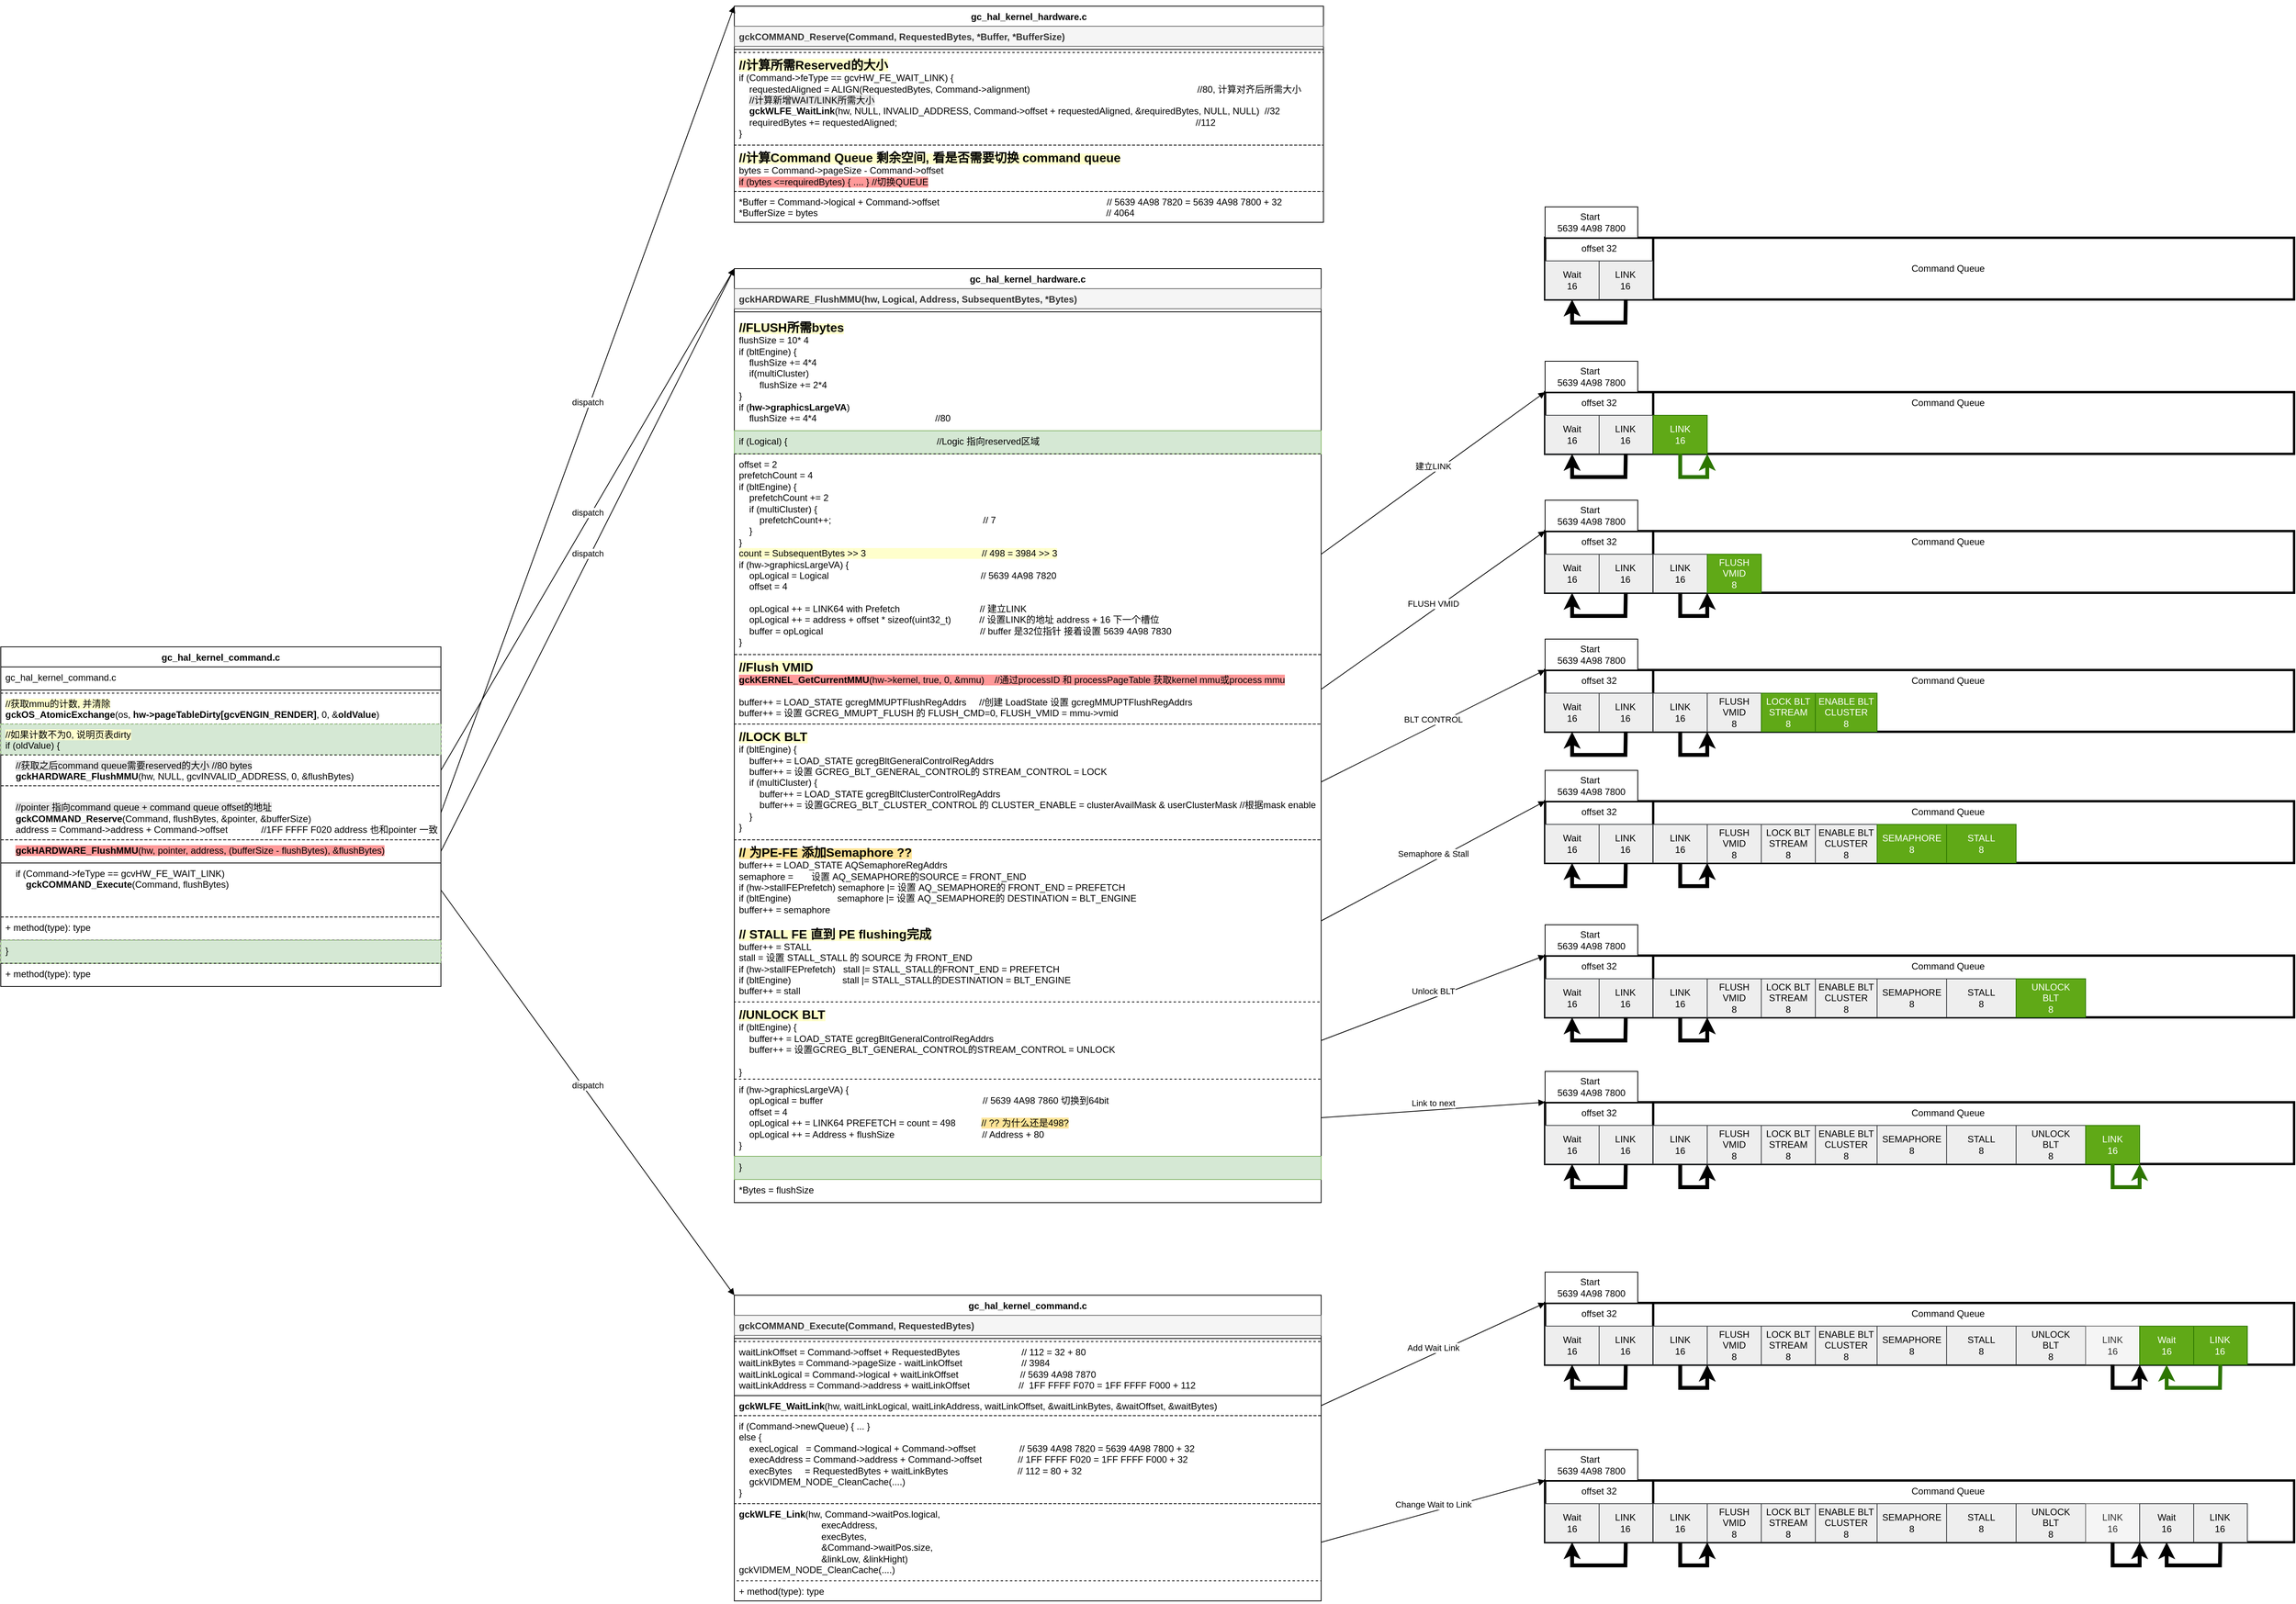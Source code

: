 <mxfile version="25.0.3">
  <diagram name="Page-1" id="QfCrMuJkMNhtSx7M4hBv">
    <mxGraphModel dx="3698" dy="2754" grid="1" gridSize="10" guides="1" tooltips="1" connect="1" arrows="1" fold="1" page="1" pageScale="1" pageWidth="850" pageHeight="1100" math="0" shadow="0">
      <root>
        <mxCell id="0" />
        <mxCell id="1" parent="0" />
        <mxCell id="8lRUZTI_6fAo6i5T4Kmb-1" value="gc_hal_kernel_command.c" style="swimlane;fontStyle=1;align=center;verticalAlign=top;childLayout=stackLayout;horizontal=1;startSize=26;horizontalStack=0;resizeParent=1;resizeParentMax=0;resizeLast=0;collapsible=1;marginBottom=0;whiteSpace=wrap;html=1;" vertex="1" parent="1">
          <mxGeometry x="-250" y="650" width="570" height="440" as="geometry" />
        </mxCell>
        <mxCell id="8lRUZTI_6fAo6i5T4Kmb-2" value="gc_hal_kernel_command.c" style="text;strokeColor=none;fillColor=none;align=left;verticalAlign=top;spacingLeft=4;spacingRight=4;overflow=hidden;rotatable=0;points=[[0,0.5],[1,0.5]];portConstraint=eastwest;whiteSpace=wrap;html=1;" vertex="1" parent="8lRUZTI_6fAo6i5T4Kmb-1">
          <mxGeometry y="26" width="570" height="26" as="geometry" />
        </mxCell>
        <mxCell id="8lRUZTI_6fAo6i5T4Kmb-3" value="" style="line;strokeWidth=1;fillColor=none;align=left;verticalAlign=middle;spacingTop=-1;spacingLeft=3;spacingRight=3;rotatable=0;labelPosition=right;points=[];portConstraint=eastwest;strokeColor=inherit;" vertex="1" parent="8lRUZTI_6fAo6i5T4Kmb-1">
          <mxGeometry y="52" width="570" height="8" as="geometry" />
        </mxCell>
        <mxCell id="8lRUZTI_6fAo6i5T4Kmb-4" value="&lt;div&gt;&lt;span style=&quot;background-color: rgb(255, 255, 204);&quot;&gt;//获取mmu的计数, 并清除&lt;/span&gt;&lt;/div&gt;&lt;b&gt;gckOS_AtomicExchange&lt;/b&gt;(os, &lt;b&gt;hw-&amp;gt;pageTableDirty[gcvENGIN_RENDER]&lt;/b&gt;, 0, &amp;amp;&lt;b&gt;oldValue&lt;/b&gt;)" style="text;strokeColor=default;fillColor=none;align=left;verticalAlign=top;spacingLeft=4;spacingRight=4;overflow=hidden;rotatable=0;points=[[0,0.5],[1,0.5]];portConstraint=eastwest;whiteSpace=wrap;html=1;dashed=1;" vertex="1" parent="8lRUZTI_6fAo6i5T4Kmb-1">
          <mxGeometry y="60" width="570" height="40" as="geometry" />
        </mxCell>
        <mxCell id="8lRUZTI_6fAo6i5T4Kmb-5" value="&lt;div&gt;&lt;span style=&quot;background-color: rgb(255, 255, 204);&quot;&gt;//如果计数不为0, 说明页表dirty&lt;/span&gt;&lt;/div&gt;if (oldValue) {" style="text;strokeColor=#82b366;fillColor=#d5e8d4;align=left;verticalAlign=top;spacingLeft=4;spacingRight=4;overflow=hidden;rotatable=0;points=[[0,0.5],[1,0.5]];portConstraint=eastwest;whiteSpace=wrap;html=1;dashed=1;" vertex="1" parent="8lRUZTI_6fAo6i5T4Kmb-1">
          <mxGeometry y="100" width="570" height="40" as="geometry" />
        </mxCell>
        <mxCell id="8lRUZTI_6fAo6i5T4Kmb-8" value="&lt;b&gt;&amp;nbsp; &amp;nbsp; &lt;/b&gt;&lt;span style=&quot;background-color: rgb(230, 230, 230);&quot;&gt;//获取之后command queue需要reserved的大小 //80 bytes&lt;/span&gt;&lt;div&gt;&lt;b&gt;&amp;nbsp; &amp;nbsp; gckHARDWARE_FlushMMU&lt;/b&gt;(hw, NULL, gcvINVALID_ADDRESS, 0, &amp;amp;flushBytes)&lt;/div&gt;" style="text;strokeColor=default;fillColor=none;align=left;verticalAlign=top;spacingLeft=4;spacingRight=4;overflow=hidden;rotatable=0;points=[[0,0.5],[1,0.5]];portConstraint=eastwest;whiteSpace=wrap;html=1;dashed=1;" vertex="1" parent="8lRUZTI_6fAo6i5T4Kmb-1">
          <mxGeometry y="140" width="570" height="40" as="geometry" />
        </mxCell>
        <mxCell id="8lRUZTI_6fAo6i5T4Kmb-6" value="&amp;nbsp; &amp;nbsp;&amp;nbsp;&lt;div&gt;&lt;b&gt;&amp;nbsp; &amp;nbsp; &lt;/b&gt;&lt;span style=&quot;background-color: rgb(230, 230, 230);&quot;&gt;//pointer 指向command queue + command queue offset的地址&lt;/span&gt;&lt;/div&gt;&lt;div&gt;&lt;b&gt;&amp;nbsp; &amp;nbsp; gckCOMMAND_Reserve&lt;/b&gt;(Command, flushBytes, &amp;amp;pointer, &amp;amp;bufferSize)&lt;br&gt;&amp;nbsp; &amp;nbsp;&amp;nbsp;&lt;span style=&quot;background-color: initial;&quot;&gt;address = Command-&amp;gt;address + Command-&amp;gt;offset&amp;nbsp; &amp;nbsp; &amp;nbsp; &amp;nbsp; &amp;nbsp; &amp;nbsp; &amp;nbsp;//1FF FFFF F020 address 也和pointer 一致&lt;/span&gt;&lt;/div&gt;" style="text;strokeColor=default;fillColor=none;align=left;verticalAlign=top;spacingLeft=4;spacingRight=4;overflow=hidden;rotatable=0;points=[[0,0.5],[1,0.5]];portConstraint=eastwest;whiteSpace=wrap;html=1;dashed=1;" vertex="1" parent="8lRUZTI_6fAo6i5T4Kmb-1">
          <mxGeometry y="180" width="570" height="70" as="geometry" />
        </mxCell>
        <mxCell id="8lRUZTI_6fAo6i5T4Kmb-11" value="&amp;nbsp; &amp;nbsp; &lt;b style=&quot;background-color: rgb(255, 153, 153);&quot;&gt;gckHARDWARE_FlushMMU&lt;/b&gt;&lt;span style=&quot;background-color: rgb(255, 153, 153);&quot;&gt;(hw, pointer, address, (bufferSize - flushBytes), &amp;amp;flushBytes)&lt;/span&gt;" style="text;strokeColor=default;fillColor=none;align=left;verticalAlign=top;spacingLeft=4;spacingRight=4;overflow=hidden;rotatable=0;points=[[0,0.5],[1,0.5]];portConstraint=eastwest;whiteSpace=wrap;html=1;dashed=1;" vertex="1" parent="8lRUZTI_6fAo6i5T4Kmb-1">
          <mxGeometry y="250" width="570" height="30" as="geometry" />
        </mxCell>
        <mxCell id="8lRUZTI_6fAo6i5T4Kmb-12" value="&amp;nbsp; &amp;nbsp; if (Command-&amp;gt;feType == gcvHW_FE_WAIT_LINK)&lt;div&gt;&amp;nbsp; &amp;nbsp; &amp;nbsp; &amp;nbsp; &lt;b&gt;gckCOMMAND_Execute&lt;/b&gt;(Command, flushBytes)&lt;/div&gt;" style="text;strokeColor=default;fillColor=none;align=left;verticalAlign=top;spacingLeft=4;spacingRight=4;overflow=hidden;rotatable=0;points=[[0,0.5],[1,0.5]];portConstraint=eastwest;whiteSpace=wrap;html=1;dashed=1;" vertex="1" parent="8lRUZTI_6fAo6i5T4Kmb-1">
          <mxGeometry y="280" width="570" height="70" as="geometry" />
        </mxCell>
        <mxCell id="8lRUZTI_6fAo6i5T4Kmb-13" value="+ method(type): type" style="text;strokeColor=default;fillColor=none;align=left;verticalAlign=top;spacingLeft=4;spacingRight=4;overflow=hidden;rotatable=0;points=[[0,0.5],[1,0.5]];portConstraint=eastwest;whiteSpace=wrap;html=1;dashed=1;" vertex="1" parent="8lRUZTI_6fAo6i5T4Kmb-1">
          <mxGeometry y="350" width="570" height="30" as="geometry" />
        </mxCell>
        <mxCell id="8lRUZTI_6fAo6i5T4Kmb-7" value="}" style="text;strokeColor=#82b366;fillColor=#d5e8d4;align=left;verticalAlign=top;spacingLeft=4;spacingRight=4;overflow=hidden;rotatable=0;points=[[0,0.5],[1,0.5]];portConstraint=eastwest;whiteSpace=wrap;html=1;dashed=1;" vertex="1" parent="8lRUZTI_6fAo6i5T4Kmb-1">
          <mxGeometry y="380" width="570" height="30" as="geometry" />
        </mxCell>
        <mxCell id="8lRUZTI_6fAo6i5T4Kmb-9" value="+ method(type): type" style="text;strokeColor=default;fillColor=none;align=left;verticalAlign=top;spacingLeft=4;spacingRight=4;overflow=hidden;rotatable=0;points=[[0,0.5],[1,0.5]];portConstraint=eastwest;whiteSpace=wrap;html=1;dashed=1;" vertex="1" parent="8lRUZTI_6fAo6i5T4Kmb-1">
          <mxGeometry y="410" width="570" height="30" as="geometry" />
        </mxCell>
        <mxCell id="8lRUZTI_6fAo6i5T4Kmb-14" value="gc_hal_kernel_hardware.c" style="swimlane;fontStyle=1;align=center;verticalAlign=top;childLayout=stackLayout;horizontal=1;startSize=26;horizontalStack=0;resizeParent=1;resizeParentMax=0;resizeLast=0;collapsible=1;marginBottom=0;whiteSpace=wrap;html=1;" vertex="1" parent="1">
          <mxGeometry x="700" y="160" width="760" height="1210" as="geometry" />
        </mxCell>
        <mxCell id="8lRUZTI_6fAo6i5T4Kmb-15" value="&lt;span style=&quot;font-weight: 700; text-align: center;&quot;&gt;gckHARDWARE_FlushMMU(hw, Logical, Address, SubsequentBytes, *Bytes)&lt;/span&gt;" style="text;strokeColor=#666666;fillColor=#f5f5f5;align=left;verticalAlign=top;spacingLeft=4;spacingRight=4;overflow=hidden;rotatable=0;points=[[0,0.5],[1,0.5]];portConstraint=eastwest;whiteSpace=wrap;html=1;fontColor=#333333;" vertex="1" parent="8lRUZTI_6fAo6i5T4Kmb-14">
          <mxGeometry y="26" width="760" height="26" as="geometry" />
        </mxCell>
        <mxCell id="8lRUZTI_6fAo6i5T4Kmb-16" value="" style="line;strokeWidth=1;fillColor=none;align=left;verticalAlign=middle;spacingTop=-1;spacingLeft=3;spacingRight=3;rotatable=0;labelPosition=right;points=[];portConstraint=eastwest;strokeColor=inherit;" vertex="1" parent="8lRUZTI_6fAo6i5T4Kmb-14">
          <mxGeometry y="52" width="760" height="8" as="geometry" />
        </mxCell>
        <mxCell id="8lRUZTI_6fAo6i5T4Kmb-17" value="&lt;div&gt;&lt;span style=&quot;background-color: rgb(255, 255, 204);&quot;&gt;&lt;b&gt;&lt;font style=&quot;font-size: 16px;&quot;&gt;//FLUSH所需bytes&lt;/font&gt;&lt;/b&gt;&lt;/span&gt;&lt;/div&gt;flushSize = 10* 4&lt;div&gt;if (bltEngine) { &lt;br&gt;&amp;nbsp; &amp;nbsp; flushSize += 4*4&lt;/div&gt;&lt;div&gt;&amp;nbsp; &amp;nbsp; if(multiCluster)&lt;/div&gt;&lt;div&gt;&amp;nbsp; &amp;nbsp; &amp;nbsp; &amp;nbsp; flushSize += 2*4&lt;/div&gt;&lt;div&gt;}&lt;/div&gt;&lt;div&gt;if (&lt;b&gt;hw-&amp;gt;graphicsLargeVA&lt;/b&gt;)&lt;/div&gt;&lt;div&gt;&amp;nbsp; &amp;nbsp; flushSize += 4*4&amp;nbsp; &amp;nbsp; &amp;nbsp; &amp;nbsp; &amp;nbsp; &amp;nbsp; &amp;nbsp; &amp;nbsp; &amp;nbsp; &amp;nbsp; &amp;nbsp; &amp;nbsp; &amp;nbsp; &amp;nbsp; &amp;nbsp; &amp;nbsp; &amp;nbsp; &amp;nbsp; &amp;nbsp; &amp;nbsp; &amp;nbsp; &amp;nbsp; &amp;nbsp; //80&lt;/div&gt;&lt;div&gt;&lt;br&gt;&lt;/div&gt;" style="text;strokeColor=none;fillColor=none;align=left;verticalAlign=top;spacingLeft=4;spacingRight=4;overflow=hidden;rotatable=0;points=[[0,0.5],[1,0.5]];portConstraint=eastwest;whiteSpace=wrap;html=1;" vertex="1" parent="8lRUZTI_6fAo6i5T4Kmb-14">
          <mxGeometry y="60" width="760" height="150" as="geometry" />
        </mxCell>
        <mxCell id="8lRUZTI_6fAo6i5T4Kmb-18" value="if (Logical) {&amp;nbsp; &amp;nbsp; &amp;nbsp; &amp;nbsp; &amp;nbsp; &amp;nbsp; &amp;nbsp; &amp;nbsp; &amp;nbsp; &amp;nbsp; &amp;nbsp; &amp;nbsp; &amp;nbsp; &amp;nbsp; &amp;nbsp; &amp;nbsp; &amp;nbsp; &amp;nbsp; &amp;nbsp; &amp;nbsp; &amp;nbsp; &amp;nbsp; &amp;nbsp; &amp;nbsp; &amp;nbsp; &amp;nbsp; &amp;nbsp; &amp;nbsp; &amp;nbsp; //Logic 指向reserved区域&lt;div&gt;&lt;br&gt;&lt;/div&gt;&lt;div&gt;&lt;br&gt;&lt;/div&gt;" style="text;strokeColor=#82b366;fillColor=#d5e8d4;align=left;verticalAlign=top;spacingLeft=4;spacingRight=4;overflow=hidden;rotatable=0;points=[[0,0.5],[1,0.5]];portConstraint=eastwest;whiteSpace=wrap;html=1;" vertex="1" parent="8lRUZTI_6fAo6i5T4Kmb-14">
          <mxGeometry y="210" width="760" height="30" as="geometry" />
        </mxCell>
        <mxCell id="8lRUZTI_6fAo6i5T4Kmb-48" value="offset = 2&lt;br&gt;prefetchCount = 4&lt;div&gt;if (bltEngine) {&lt;br&gt;&amp;nbsp; &amp;nbsp; prefetchCount += 2&lt;/div&gt;&lt;div&gt;&amp;nbsp; &amp;nbsp; if (multiCluster) {&lt;/div&gt;&lt;div&gt;&amp;nbsp; &amp;nbsp; &amp;nbsp; &amp;nbsp; prefetchCount++;&amp;nbsp; &amp;nbsp; &amp;nbsp; &amp;nbsp; &amp;nbsp; &amp;nbsp; &amp;nbsp; &amp;nbsp; &amp;nbsp; &amp;nbsp; &amp;nbsp; &amp;nbsp; &amp;nbsp; &amp;nbsp; &amp;nbsp; &amp;nbsp; &amp;nbsp; &amp;nbsp; &amp;nbsp; &amp;nbsp; &amp;nbsp; &amp;nbsp; &amp;nbsp; &amp;nbsp; &amp;nbsp; &amp;nbsp; &amp;nbsp; &amp;nbsp; &amp;nbsp; &amp;nbsp;// 7&lt;/div&gt;&lt;div&gt;&amp;nbsp; &amp;nbsp; }&lt;/div&gt;&lt;div&gt;}&lt;/div&gt;&lt;div&gt;&lt;span style=&quot;background-color: rgb(255, 255, 204);&quot;&gt;count = SubsequentBytes &amp;gt;&amp;gt; 3&amp;nbsp; &amp;nbsp; &amp;nbsp; &amp;nbsp; &amp;nbsp; &amp;nbsp; &amp;nbsp; &amp;nbsp; &amp;nbsp; &amp;nbsp; &amp;nbsp; &amp;nbsp; &amp;nbsp; &amp;nbsp; &amp;nbsp; &amp;nbsp; &amp;nbsp; &amp;nbsp; &amp;nbsp; &amp;nbsp; &amp;nbsp; &amp;nbsp; &amp;nbsp;// 498 = 3984 &amp;gt;&amp;gt; 3&lt;/span&gt;&lt;/div&gt;&lt;div&gt;if (hw-&amp;gt;graphicsLargeVA) {&lt;/div&gt;&lt;div&gt;&amp;nbsp; &amp;nbsp; opLogical = Logical&amp;nbsp; &amp;nbsp; &amp;nbsp; &amp;nbsp; &amp;nbsp; &amp;nbsp; &amp;nbsp; &amp;nbsp; &amp;nbsp; &amp;nbsp; &amp;nbsp; &amp;nbsp; &amp;nbsp; &amp;nbsp; &amp;nbsp; &amp;nbsp; &amp;nbsp; &amp;nbsp; &amp;nbsp; &amp;nbsp; &amp;nbsp; &amp;nbsp; &amp;nbsp; &amp;nbsp; &amp;nbsp; &amp;nbsp; &amp;nbsp; &amp;nbsp; &amp;nbsp; &amp;nbsp;//&amp;nbsp;&lt;span style=&quot;background-color: initial;&quot;&gt;5639 4A98 7820&lt;/span&gt;&lt;/div&gt;&lt;div&gt;&amp;nbsp; &amp;nbsp; offset = 4&lt;/div&gt;&lt;div&gt;&lt;br&gt;&lt;/div&gt;&lt;div&gt;&amp;nbsp; &amp;nbsp; opLogical ++ = LINK64 with Prefetch&amp;nbsp; &amp;nbsp; &amp;nbsp; &amp;nbsp; &amp;nbsp; &amp;nbsp; &amp;nbsp; &amp;nbsp; &amp;nbsp; &amp;nbsp; &amp;nbsp; &amp;nbsp; &amp;nbsp; &amp;nbsp; &amp;nbsp; &amp;nbsp;// 建立LINK&lt;br&gt;&amp;nbsp; &amp;nbsp; opLogical ++ = address + offset * sizeof(uint32_t)&amp;nbsp; &amp;nbsp; &amp;nbsp; &amp;nbsp; &amp;nbsp; &amp;nbsp;// 设置LINK的地址 address + 16 下一个槽位&lt;/div&gt;&lt;div&gt;&amp;nbsp; &amp;nbsp; buffer = opLogical&amp;nbsp; &amp;nbsp; &amp;nbsp; &amp;nbsp; &amp;nbsp; &amp;nbsp; &amp;nbsp; &amp;nbsp; &amp;nbsp; &amp;nbsp; &amp;nbsp; &amp;nbsp; &amp;nbsp; &amp;nbsp; &amp;nbsp; &amp;nbsp; &amp;nbsp; &amp;nbsp; &amp;nbsp; &amp;nbsp; &amp;nbsp; &amp;nbsp; &amp;nbsp; &amp;nbsp; &amp;nbsp; &amp;nbsp; &amp;nbsp; &amp;nbsp; &amp;nbsp; &amp;nbsp; &amp;nbsp;// buffer 是32位指针 接着设置&amp;nbsp;&lt;span style=&quot;background-color: initial;&quot;&gt;5639 4A98 7830&lt;/span&gt;&lt;/div&gt;&lt;div&gt;}&lt;/div&gt;" style="text;strokeColor=default;fillColor=none;align=left;verticalAlign=top;spacingLeft=4;spacingRight=4;overflow=hidden;rotatable=0;points=[[0,0.5],[1,0.5]];portConstraint=eastwest;whiteSpace=wrap;html=1;dashed=1;" vertex="1" parent="8lRUZTI_6fAo6i5T4Kmb-14">
          <mxGeometry y="240" width="760" height="260" as="geometry" />
        </mxCell>
        <mxCell id="8lRUZTI_6fAo6i5T4Kmb-49" value="&lt;div&gt;&lt;b&gt;&lt;font style=&quot;font-size: 16px; background-color: rgb(255, 255, 204);&quot;&gt;//Flush VMID&lt;/font&gt;&lt;/b&gt;&lt;span style=&quot;background-color: rgb(255, 153, 153);&quot;&gt;&lt;b&gt;&lt;/b&gt;&lt;/span&gt;&lt;/div&gt;&lt;span style=&quot;background-color: rgb(255, 153, 153);&quot;&gt;&lt;b&gt;gckKERNEL_GetCurrentMMU&lt;/b&gt;(hw-&amp;gt;kernel, true, 0, &amp;amp;mmu)&amp;nbsp; &amp;nbsp; //通过processID 和 processPageTable 获取kernel mmu或process mmu&lt;/span&gt;&lt;div&gt;&lt;br&gt;&lt;/div&gt;&lt;div&gt;buffer++ = LOAD_STATE gcregMMUPTFlushRegAddrs&amp;nbsp; &amp;nbsp; &amp;nbsp;//创建 LoadState 设置 gcregMMUPTFlushRegAddrs&lt;br&gt;buffer++ = 设置 GCREG_MMUPT_FLUSH 的 FLUSH_CMD=0, FLUSH_VMID = mmu-&amp;gt;vmid&lt;/div&gt;&lt;div&gt;&lt;br&gt;&lt;/div&gt;" style="text;strokeColor=default;fillColor=none;align=left;verticalAlign=top;spacingLeft=4;spacingRight=4;overflow=hidden;rotatable=0;points=[[0,0.5],[1,0.5]];portConstraint=eastwest;whiteSpace=wrap;html=1;dashed=1;" vertex="1" parent="8lRUZTI_6fAo6i5T4Kmb-14">
          <mxGeometry y="500" width="760" height="90" as="geometry" />
        </mxCell>
        <mxCell id="8lRUZTI_6fAo6i5T4Kmb-50" value="&lt;div&gt;&lt;b style=&quot;background-color: rgb(255, 255, 204);&quot;&gt;&lt;font style=&quot;font-size: 16px;&quot;&gt;//LOCK BLT&lt;/font&gt;&lt;/b&gt;&lt;/div&gt;if (bltEngine) {&lt;div&gt;&amp;nbsp; &amp;nbsp; buffer++ = LOAD_STATE gcregBltGeneralControlRegAddrs&lt;/div&gt;&lt;div&gt;&amp;nbsp; &amp;nbsp; buffer++ = 设置 GCREG_BLT_GENERAL_CONTROL的 STREAM_CONTROL = LOCK&lt;/div&gt;&lt;div&gt;&amp;nbsp; &amp;nbsp; if (multiCluster) {&lt;/div&gt;&lt;div&gt;&amp;nbsp; &amp;nbsp; &amp;nbsp; &amp;nbsp; buffer++ = LOAD_STATE gcregBltClusterControlRegAddrs&lt;br&gt;&amp;nbsp; &amp;nbsp; &amp;nbsp; &amp;nbsp; buffer++ = 设置GCREG_BLT_CLUSTER_CONTROL 的 CLUSTER_ENABLE = clusterAvailMask &amp;amp; userClusterMask //根据mask enable&lt;/div&gt;&lt;div&gt;&amp;nbsp; &amp;nbsp; }&lt;/div&gt;&lt;div&gt;}&lt;/div&gt;" style="text;strokeColor=default;fillColor=none;align=left;verticalAlign=top;spacingLeft=4;spacingRight=4;overflow=hidden;rotatable=0;points=[[0,0.5],[1,0.5]];portConstraint=eastwest;whiteSpace=wrap;html=1;dashed=1;" vertex="1" parent="8lRUZTI_6fAo6i5T4Kmb-14">
          <mxGeometry y="590" width="760" height="150" as="geometry" />
        </mxCell>
        <mxCell id="8lRUZTI_6fAo6i5T4Kmb-51" value="&lt;span style=&quot;background-color: rgb(255, 229, 153);&quot;&gt;&lt;font style=&quot;font-size: 16px;&quot;&gt;&lt;b&gt;// 为PE-FE 添加Semaphore ??&lt;/b&gt;&lt;/font&gt;&lt;/span&gt;&lt;br&gt;buffer++ = LOAD_STATE AQSemaphoreRegAddrs&lt;div&gt;semaphore =&amp;nbsp; &amp;nbsp; &amp;nbsp; &amp;nbsp;设置 AQ_SEMAPHORE的SOURCE = FRONT_END&lt;/div&gt;&lt;div&gt;if (hw-&amp;gt;stallFEPrefetch) semaphore |= 设置 AQ_SEMAPHORE的 FRONT_END = PREFETCH&lt;/div&gt;&lt;div&gt;if (bltEngine)&amp;nbsp; &amp;nbsp; &amp;nbsp; &amp;nbsp; &amp;nbsp; &amp;nbsp; &amp;nbsp; &amp;nbsp; &amp;nbsp; semaphore |= 设置 AQ_SEMAPHORE的 DESTINATION = BLT_ENGINE&lt;/div&gt;&lt;div&gt;buffer++ = semaphore&lt;/div&gt;&lt;div&gt;&lt;br&gt;&lt;/div&gt;&lt;div&gt;&lt;span style=&quot;background-color: rgb(255, 255, 204);&quot;&gt;&lt;b&gt;&lt;font style=&quot;font-size: 16px;&quot;&gt;// STALL FE 直到 PE flushing完成&lt;/font&gt;&lt;/b&gt;&lt;/span&gt;&lt;br&gt;buffer++ = STALL&lt;/div&gt;&lt;div&gt;stall = 设置 STALL_STALL 的 SOURCE 为 FRONT_END&lt;/div&gt;&lt;div&gt;if (hw-&amp;gt;stallFEPrefetch)&amp;nbsp; &amp;nbsp;stall |= STALL_STALL的FRONT_END = PREFETCH&lt;br&gt;if (bltEngine)&amp;nbsp; &amp;nbsp; &amp;nbsp; &amp;nbsp; &amp;nbsp; &amp;nbsp; &amp;nbsp; &amp;nbsp; &amp;nbsp; &amp;nbsp; stall |= STALL_STALL的DESTINATION = BLT_ENGINE&lt;/div&gt;&lt;div&gt;buffer++ = stall&lt;/div&gt;" style="text;strokeColor=default;fillColor=none;align=left;verticalAlign=top;spacingLeft=4;spacingRight=4;overflow=hidden;rotatable=0;points=[[0,0.5],[1,0.5]];portConstraint=eastwest;whiteSpace=wrap;html=1;dashed=1;" vertex="1" parent="8lRUZTI_6fAo6i5T4Kmb-14">
          <mxGeometry y="740" width="760" height="210" as="geometry" />
        </mxCell>
        <mxCell id="8lRUZTI_6fAo6i5T4Kmb-89" value="&lt;div&gt;&lt;b style=&quot;background-color: rgb(255, 255, 204);&quot;&gt;&lt;font style=&quot;font-size: 16px;&quot;&gt;//UNLOCK BLT&lt;/font&gt;&lt;/b&gt;&lt;/div&gt;if (bltEngine) {&lt;div&gt;&amp;nbsp; &amp;nbsp; buffer++ = LOAD_STATE gcregBltGeneralControlRegAddrs&lt;/div&gt;&lt;div&gt;&amp;nbsp; &amp;nbsp; buffer++ = 设置GCREG_BLT_GENERAL_CONTROL的STREAM_CONTROL = UNLOCK&lt;/div&gt;&lt;div&gt;&lt;br&gt;&lt;/div&gt;&lt;div&gt;}&lt;/div&gt;" style="text;strokeColor=none;fillColor=none;align=left;verticalAlign=top;spacingLeft=4;spacingRight=4;overflow=hidden;rotatable=0;points=[[0,0.5],[1,0.5]];portConstraint=eastwest;whiteSpace=wrap;html=1;" vertex="1" parent="8lRUZTI_6fAo6i5T4Kmb-14">
          <mxGeometry y="950" width="760" height="100" as="geometry" />
        </mxCell>
        <mxCell id="8lRUZTI_6fAo6i5T4Kmb-90" value="if (hw-&amp;gt;graphicsLargeVA) {&lt;div&gt;&amp;nbsp; &amp;nbsp; opLogical = buffer&amp;nbsp; &amp;nbsp; &amp;nbsp; &amp;nbsp; &amp;nbsp; &amp;nbsp; &amp;nbsp; &amp;nbsp; &amp;nbsp; &amp;nbsp; &amp;nbsp; &amp;nbsp; &amp;nbsp; &amp;nbsp; &amp;nbsp; &amp;nbsp; &amp;nbsp; &amp;nbsp; &amp;nbsp; &amp;nbsp; &amp;nbsp; &amp;nbsp; &amp;nbsp; &amp;nbsp; &amp;nbsp; &amp;nbsp; &amp;nbsp; &amp;nbsp; &amp;nbsp; &amp;nbsp; &amp;nbsp; //&amp;nbsp;&lt;span style=&quot;background-color: initial;&quot;&gt;5639 4A98 7860 切换到64bit&lt;/span&gt;&lt;/div&gt;&lt;div&gt;&amp;nbsp; &amp;nbsp; offset = 4&lt;/div&gt;&lt;div&gt;&amp;nbsp; &amp;nbsp; opLogical ++ = LINK64 PREFETCH = count = 498&amp;nbsp; &amp;nbsp; &amp;nbsp; &amp;nbsp; &amp;nbsp; &lt;span style=&quot;background-color: rgb(255, 229, 153);&quot;&gt;// ?? 为什么还是498?&lt;/span&gt;&lt;/div&gt;&lt;div&gt;&amp;nbsp; &amp;nbsp; opLogical ++ = Address + flushSize&amp;nbsp; &amp;nbsp; &amp;nbsp; &amp;nbsp; &amp;nbsp; &amp;nbsp; &amp;nbsp; &amp;nbsp; &amp;nbsp; &amp;nbsp; &amp;nbsp; &amp;nbsp; &amp;nbsp; &amp;nbsp; &amp;nbsp; &amp;nbsp; &amp;nbsp; // Address + 80&lt;/div&gt;&lt;div&gt;}&lt;/div&gt;" style="text;strokeColor=default;fillColor=none;align=left;verticalAlign=top;spacingLeft=4;spacingRight=4;overflow=hidden;rotatable=0;points=[[0,0.5],[1,0.5]];portConstraint=eastwest;whiteSpace=wrap;html=1;dashed=1;" vertex="1" parent="8lRUZTI_6fAo6i5T4Kmb-14">
          <mxGeometry y="1050" width="760" height="100" as="geometry" />
        </mxCell>
        <mxCell id="8lRUZTI_6fAo6i5T4Kmb-47" value="}" style="text;strokeColor=#82b366;fillColor=#d5e8d4;align=left;verticalAlign=top;spacingLeft=4;spacingRight=4;overflow=hidden;rotatable=0;points=[[0,0.5],[1,0.5]];portConstraint=eastwest;whiteSpace=wrap;html=1;" vertex="1" parent="8lRUZTI_6fAo6i5T4Kmb-14">
          <mxGeometry y="1150" width="760" height="30" as="geometry" />
        </mxCell>
        <mxCell id="8lRUZTI_6fAo6i5T4Kmb-19" value="*Bytes = flushSize" style="text;strokeColor=none;fillColor=none;align=left;verticalAlign=top;spacingLeft=4;spacingRight=4;overflow=hidden;rotatable=0;points=[[0,0.5],[1,0.5]];portConstraint=eastwest;whiteSpace=wrap;html=1;" vertex="1" parent="8lRUZTI_6fAo6i5T4Kmb-14">
          <mxGeometry y="1180" width="760" height="30" as="geometry" />
        </mxCell>
        <mxCell id="8lRUZTI_6fAo6i5T4Kmb-20" value="Command Queue" style="rounded=0;whiteSpace=wrap;html=1;strokeWidth=3;" vertex="1" parent="1">
          <mxGeometry x="1823.99" y="120" width="896.01" height="80" as="geometry" />
        </mxCell>
        <mxCell id="8lRUZTI_6fAo6i5T4Kmb-21" value="offset&amp;nbsp;32" style="rounded=0;whiteSpace=wrap;html=1;strokeWidth=3;verticalAlign=top;" vertex="1" parent="1">
          <mxGeometry x="1750" y="120" width="140" height="80" as="geometry" />
        </mxCell>
        <mxCell id="8lRUZTI_6fAo6i5T4Kmb-25" value="Start&amp;nbsp;&lt;br&gt;&lt;span style=&quot;text-align: left;&quot;&gt;5639 4A98 7800&lt;/span&gt;" style="rounded=0;whiteSpace=wrap;html=1;" vertex="1" parent="1">
          <mxGeometry x="1750" y="80" width="120" height="40" as="geometry" />
        </mxCell>
        <mxCell id="8lRUZTI_6fAo6i5T4Kmb-26" value="LINK&lt;div&gt;16&lt;/div&gt;" style="rounded=0;whiteSpace=wrap;html=1;fillColor=#eeeeee;strokeColor=#36393d;" vertex="1" parent="1">
          <mxGeometry x="1819.49" y="150" width="70" height="50" as="geometry" />
        </mxCell>
        <mxCell id="8lRUZTI_6fAo6i5T4Kmb-27" value="Wait&lt;div&gt;16&lt;/div&gt;" style="rounded=0;whiteSpace=wrap;html=1;fillColor=#eeeeee;strokeColor=#36393d;" vertex="1" parent="1">
          <mxGeometry x="1750" y="150" width="70" height="50" as="geometry" />
        </mxCell>
        <mxCell id="8lRUZTI_6fAo6i5T4Kmb-28" value="gc_hal_kernel_hardware.c" style="swimlane;fontStyle=1;align=center;verticalAlign=top;childLayout=stackLayout;horizontal=1;startSize=26;horizontalStack=0;resizeParent=1;resizeParentMax=0;resizeLast=0;collapsible=1;marginBottom=0;whiteSpace=wrap;html=1;" vertex="1" parent="1">
          <mxGeometry x="700" y="-180" width="763" height="280" as="geometry" />
        </mxCell>
        <mxCell id="8lRUZTI_6fAo6i5T4Kmb-29" value="&lt;b&gt;gckCOMMAND_Reserve(Command, RequestedBytes, *Buffer, *BufferSize)&lt;/b&gt;" style="text;strokeColor=#666666;fillColor=#f5f5f5;align=left;verticalAlign=top;spacingLeft=4;spacingRight=4;overflow=hidden;rotatable=0;points=[[0,0.5],[1,0.5]];portConstraint=eastwest;whiteSpace=wrap;html=1;fontColor=#333333;" vertex="1" parent="8lRUZTI_6fAo6i5T4Kmb-28">
          <mxGeometry y="26" width="763" height="26" as="geometry" />
        </mxCell>
        <mxCell id="8lRUZTI_6fAo6i5T4Kmb-30" value="" style="line;strokeWidth=1;fillColor=none;align=left;verticalAlign=middle;spacingTop=-1;spacingLeft=3;spacingRight=3;rotatable=0;labelPosition=right;points=[];portConstraint=eastwest;strokeColor=inherit;" vertex="1" parent="8lRUZTI_6fAo6i5T4Kmb-28">
          <mxGeometry y="52" width="763" height="8" as="geometry" />
        </mxCell>
        <mxCell id="8lRUZTI_6fAo6i5T4Kmb-31" value="&lt;div&gt;&lt;font style=&quot;font-size: 16px;&quot;&gt;&lt;b style=&quot;background-color: rgb(255, 255, 204);&quot;&gt;//计算所需Reserved的大小&lt;/b&gt;&lt;/font&gt;&lt;/div&gt;if (Command-&amp;gt;feType == gcvHW_FE_WAIT_LINK) {&lt;div&gt;&amp;nbsp; &amp;nbsp; requestedAligned = ALIGN(RequestedBytes, Command-&amp;gt;alignment)&amp;nbsp; &amp;nbsp; &amp;nbsp; &amp;nbsp; &amp;nbsp; &amp;nbsp; &amp;nbsp; &amp;nbsp; &amp;nbsp; &amp;nbsp; &amp;nbsp; &amp;nbsp; &amp;nbsp; &amp;nbsp; &amp;nbsp; &amp;nbsp; &amp;nbsp; &amp;nbsp; &amp;nbsp; &amp;nbsp; &amp;nbsp; &amp;nbsp; &amp;nbsp; &amp;nbsp; &amp;nbsp; &amp;nbsp; &amp;nbsp; &amp;nbsp; &amp;nbsp; &amp;nbsp; &amp;nbsp; &amp;nbsp; &amp;nbsp;//80, 计算对齐后所需大小&lt;/div&gt;&lt;div&gt;&amp;nbsp; &amp;nbsp; &lt;span style=&quot;background-color: rgb(230, 230, 230);&quot;&gt;//计算新增WAIT/LINK所需大小&lt;/span&gt;&lt;/div&gt;&lt;div&gt;&lt;b&gt;&amp;nbsp; &amp;nbsp; gckWLFE_WaitLink&lt;/b&gt;(hw, NULL, INVALID_ADDRESS, Command-&amp;gt;offset + requestedAligned, &amp;amp;requiredBytes, NULL, NULL)&amp;nbsp; //32&lt;/div&gt;&lt;div&gt;&amp;nbsp; &amp;nbsp; requiredBytes += requestedAligned;&amp;nbsp; &amp;nbsp; &amp;nbsp; &amp;nbsp; &amp;nbsp; &amp;nbsp; &amp;nbsp; &amp;nbsp; &amp;nbsp; &amp;nbsp; &amp;nbsp; &amp;nbsp; &amp;nbsp; &amp;nbsp; &amp;nbsp; &amp;nbsp; &amp;nbsp; &amp;nbsp; &amp;nbsp; &amp;nbsp; &amp;nbsp; &amp;nbsp; &amp;nbsp; &amp;nbsp; &amp;nbsp; &amp;nbsp; &amp;nbsp; &amp;nbsp; &amp;nbsp; &amp;nbsp; &amp;nbsp; &amp;nbsp; &amp;nbsp; &amp;nbsp; &amp;nbsp; &amp;nbsp; &amp;nbsp; &amp;nbsp; &amp;nbsp; &amp;nbsp; &amp;nbsp; &amp;nbsp; &amp;nbsp; &amp;nbsp; &amp;nbsp; &amp;nbsp; &amp;nbsp; &amp;nbsp; &amp;nbsp; &amp;nbsp; &amp;nbsp; &amp;nbsp; &amp;nbsp; &amp;nbsp; &amp;nbsp; &amp;nbsp; &amp;nbsp; &amp;nbsp; //112&lt;/div&gt;&lt;div&gt;}&lt;/div&gt;" style="text;strokeColor=default;fillColor=none;align=left;verticalAlign=top;spacingLeft=4;spacingRight=4;overflow=hidden;rotatable=0;points=[[0,0.5],[1,0.5]];portConstraint=eastwest;whiteSpace=wrap;html=1;dashed=1;" vertex="1" parent="8lRUZTI_6fAo6i5T4Kmb-28">
          <mxGeometry y="60" width="763" height="120" as="geometry" />
        </mxCell>
        <mxCell id="8lRUZTI_6fAo6i5T4Kmb-35" value="&lt;div&gt;&lt;span style=&quot;background-color: rgb(255, 255, 204);&quot;&gt;&lt;font style=&quot;font-size: 16px;&quot;&gt;&lt;b&gt;//计算Command Queue 剩余空间, 看是否需要切换 command queue&lt;/b&gt;&lt;/font&gt;&lt;/span&gt;&lt;/div&gt;bytes = Command-&amp;gt;pageSize - Command-&amp;gt;offset&lt;br&gt;&lt;span style=&quot;background-color: rgb(255, 153, 153);&quot;&gt;if (bytes &amp;lt;=requiredBytes) { .... } //切换QUEUE&lt;/span&gt;" style="text;strokeColor=default;fillColor=none;align=left;verticalAlign=top;spacingLeft=4;spacingRight=4;overflow=hidden;rotatable=0;points=[[0,0.5],[1,0.5]];portConstraint=eastwest;whiteSpace=wrap;html=1;dashed=1;" vertex="1" parent="8lRUZTI_6fAo6i5T4Kmb-28">
          <mxGeometry y="180" width="763" height="60" as="geometry" />
        </mxCell>
        <mxCell id="8lRUZTI_6fAo6i5T4Kmb-36" value="*Buffer = Command-&amp;gt;logical + Command-&amp;gt;offset&amp;nbsp; &amp;nbsp; &amp;nbsp; &amp;nbsp; &amp;nbsp; &amp;nbsp; &amp;nbsp; &amp;nbsp; &amp;nbsp; &amp;nbsp; &amp;nbsp; &amp;nbsp; &amp;nbsp; &amp;nbsp; &amp;nbsp; &amp;nbsp; &amp;nbsp; &amp;nbsp; &amp;nbsp; &amp;nbsp; &amp;nbsp; &amp;nbsp; &amp;nbsp; &amp;nbsp; &amp;nbsp; &amp;nbsp; &amp;nbsp; &amp;nbsp; &amp;nbsp; &amp;nbsp; &amp;nbsp; &amp;nbsp; &amp;nbsp;// 5639 4A98 7820 = 5639 4A98 7800 + 32&lt;div&gt;*BufferSize = bytes&amp;nbsp; &amp;nbsp; &amp;nbsp; &amp;nbsp; &amp;nbsp; &amp;nbsp; &amp;nbsp; &amp;nbsp; &amp;nbsp; &amp;nbsp; &amp;nbsp; &amp;nbsp; &amp;nbsp; &amp;nbsp; &amp;nbsp; &amp;nbsp; &amp;nbsp; &amp;nbsp; &amp;nbsp; &amp;nbsp; &amp;nbsp; &amp;nbsp; &amp;nbsp; &amp;nbsp; &amp;nbsp; &amp;nbsp; &amp;nbsp; &amp;nbsp; &amp;nbsp; &amp;nbsp; &amp;nbsp; &amp;nbsp; &amp;nbsp; &amp;nbsp; &amp;nbsp; &amp;nbsp; &amp;nbsp; &amp;nbsp; &amp;nbsp; &amp;nbsp; &amp;nbsp; &amp;nbsp; &amp;nbsp; &amp;nbsp; &amp;nbsp; &amp;nbsp; &amp;nbsp; &amp;nbsp; &amp;nbsp; &amp;nbsp; &amp;nbsp; &amp;nbsp; &amp;nbsp; &amp;nbsp; &amp;nbsp; &amp;nbsp; // 4064&lt;/div&gt;" style="text;strokeColor=default;fillColor=none;align=left;verticalAlign=top;spacingLeft=4;spacingRight=4;overflow=hidden;rotatable=0;points=[[0,0.5],[1,0.5]];portConstraint=eastwest;whiteSpace=wrap;html=1;dashed=1;" vertex="1" parent="8lRUZTI_6fAo6i5T4Kmb-28">
          <mxGeometry y="240" width="763" height="40" as="geometry" />
        </mxCell>
        <mxCell id="8lRUZTI_6fAo6i5T4Kmb-32" value="dispatch" style="html=1;verticalAlign=bottom;endArrow=block;curved=0;rounded=0;entryX=0;entryY=0;entryDx=0;entryDy=0;exitX=1;exitY=0.5;exitDx=0;exitDy=0;" edge="1" parent="1" source="8lRUZTI_6fAo6i5T4Kmb-8" target="8lRUZTI_6fAo6i5T4Kmb-14">
          <mxGeometry width="80" relative="1" as="geometry">
            <mxPoint x="830" y="60" as="sourcePoint" />
            <mxPoint x="910" y="60" as="targetPoint" />
          </mxGeometry>
        </mxCell>
        <mxCell id="8lRUZTI_6fAo6i5T4Kmb-33" value="dispatch" style="html=1;verticalAlign=bottom;endArrow=block;curved=0;rounded=0;entryX=0;entryY=0;entryDx=0;entryDy=0;exitX=1;exitY=0.5;exitDx=0;exitDy=0;" edge="1" parent="1" source="8lRUZTI_6fAo6i5T4Kmb-6" target="8lRUZTI_6fAo6i5T4Kmb-28">
          <mxGeometry width="80" relative="1" as="geometry">
            <mxPoint x="800" y="290" as="sourcePoint" />
            <mxPoint x="1010" y="-380" as="targetPoint" />
          </mxGeometry>
        </mxCell>
        <mxCell id="8lRUZTI_6fAo6i5T4Kmb-37" value="" style="endArrow=classic;html=1;rounded=0;exitX=0.5;exitY=1;exitDx=0;exitDy=0;entryX=0.5;entryY=1;entryDx=0;entryDy=0;strokeWidth=5;fillColor=#60a917;strokeColor=#000000;" edge="1" parent="1" source="8lRUZTI_6fAo6i5T4Kmb-26" target="8lRUZTI_6fAo6i5T4Kmb-27">
          <mxGeometry width="50" height="50" relative="1" as="geometry">
            <mxPoint x="1895" y="350" as="sourcePoint" />
            <mxPoint x="1760" y="350" as="targetPoint" />
            <Array as="points">
              <mxPoint x="1854" y="230" />
              <mxPoint x="1785" y="230" />
            </Array>
          </mxGeometry>
        </mxCell>
        <mxCell id="8lRUZTI_6fAo6i5T4Kmb-38" value="Command Queue" style="rounded=0;whiteSpace=wrap;html=1;strokeWidth=3;verticalAlign=top;" vertex="1" parent="1">
          <mxGeometry x="1823.99" y="320" width="896.01" height="80" as="geometry" />
        </mxCell>
        <mxCell id="8lRUZTI_6fAo6i5T4Kmb-39" value="offset&amp;nbsp;32" style="rounded=0;whiteSpace=wrap;html=1;strokeWidth=3;verticalAlign=top;" vertex="1" parent="1">
          <mxGeometry x="1750" y="320" width="140" height="80" as="geometry" />
        </mxCell>
        <mxCell id="8lRUZTI_6fAo6i5T4Kmb-40" value="Start&amp;nbsp;&lt;br&gt;&lt;span style=&quot;text-align: left;&quot;&gt;5639 4A98 7800&lt;/span&gt;" style="rounded=0;whiteSpace=wrap;html=1;" vertex="1" parent="1">
          <mxGeometry x="1750" y="280" width="120" height="40" as="geometry" />
        </mxCell>
        <mxCell id="8lRUZTI_6fAo6i5T4Kmb-41" value="LINK&lt;div&gt;16&lt;/div&gt;" style="rounded=0;whiteSpace=wrap;html=1;fillColor=#eeeeee;strokeColor=#36393d;" vertex="1" parent="1">
          <mxGeometry x="1819.49" y="350" width="70" height="50" as="geometry" />
        </mxCell>
        <mxCell id="8lRUZTI_6fAo6i5T4Kmb-42" value="Wait&lt;div&gt;16&lt;/div&gt;" style="rounded=0;whiteSpace=wrap;html=1;fillColor=#eeeeee;strokeColor=#36393d;" vertex="1" parent="1">
          <mxGeometry x="1750" y="350" width="70" height="50" as="geometry" />
        </mxCell>
        <mxCell id="8lRUZTI_6fAo6i5T4Kmb-43" value="" style="endArrow=classic;html=1;rounded=0;exitX=0.5;exitY=1;exitDx=0;exitDy=0;entryX=0.5;entryY=1;entryDx=0;entryDy=0;strokeWidth=5;fillColor=#60a917;strokeColor=#000000;" edge="1" parent="1" source="8lRUZTI_6fAo6i5T4Kmb-41" target="8lRUZTI_6fAo6i5T4Kmb-42">
          <mxGeometry width="50" height="50" relative="1" as="geometry">
            <mxPoint x="1895" y="550" as="sourcePoint" />
            <mxPoint x="1760" y="550" as="targetPoint" />
            <Array as="points">
              <mxPoint x="1854" y="430" />
              <mxPoint x="1785" y="430" />
            </Array>
          </mxGeometry>
        </mxCell>
        <mxCell id="8lRUZTI_6fAo6i5T4Kmb-46" value="dispatch" style="html=1;verticalAlign=bottom;endArrow=block;curved=0;rounded=0;entryX=0;entryY=0;entryDx=0;entryDy=0;exitX=1;exitY=0.5;exitDx=0;exitDy=0;" edge="1" parent="1" source="8lRUZTI_6fAo6i5T4Kmb-11" target="8lRUZTI_6fAo6i5T4Kmb-14">
          <mxGeometry width="80" relative="1" as="geometry">
            <mxPoint x="590" y="170" as="sourcePoint" />
            <mxPoint x="730" y="230" as="targetPoint" />
          </mxGeometry>
        </mxCell>
        <mxCell id="8lRUZTI_6fAo6i5T4Kmb-52" value="LINK&lt;div&gt;16&lt;/div&gt;" style="rounded=0;whiteSpace=wrap;html=1;fillColor=#60a917;strokeColor=#2D7600;fontColor=#ffffff;" vertex="1" parent="1">
          <mxGeometry x="1890.0" y="350" width="70" height="50" as="geometry" />
        </mxCell>
        <mxCell id="8lRUZTI_6fAo6i5T4Kmb-54" value="" style="endArrow=classic;html=1;rounded=0;exitX=0.5;exitY=1;exitDx=0;exitDy=0;entryX=1;entryY=1;entryDx=0;entryDy=0;strokeWidth=5;fillColor=#60a917;strokeColor=#2D7600;" edge="1" parent="1" source="8lRUZTI_6fAo6i5T4Kmb-52" target="8lRUZTI_6fAo6i5T4Kmb-52">
          <mxGeometry width="50" height="50" relative="1" as="geometry">
            <mxPoint x="1999" y="430" as="sourcePoint" />
            <mxPoint x="1930" y="430" as="targetPoint" />
            <Array as="points">
              <mxPoint x="1925" y="430" />
              <mxPoint x="1960" y="430" />
            </Array>
          </mxGeometry>
        </mxCell>
        <mxCell id="8lRUZTI_6fAo6i5T4Kmb-34" value="建立LINK" style="html=1;verticalAlign=bottom;endArrow=block;curved=0;rounded=0;entryX=0;entryY=0;entryDx=0;entryDy=0;exitX=1;exitY=0.5;exitDx=0;exitDy=0;" edge="1" parent="1" source="8lRUZTI_6fAo6i5T4Kmb-48" target="8lRUZTI_6fAo6i5T4Kmb-39">
          <mxGeometry width="80" relative="1" as="geometry">
            <mxPoint x="940" y="390" as="sourcePoint" />
            <mxPoint x="1290" y="250" as="targetPoint" />
          </mxGeometry>
        </mxCell>
        <mxCell id="8lRUZTI_6fAo6i5T4Kmb-56" value="Command Queue" style="rounded=0;whiteSpace=wrap;html=1;strokeWidth=3;align=center;verticalAlign=top;" vertex="1" parent="1">
          <mxGeometry x="1823.99" y="500" width="896.01" height="80" as="geometry" />
        </mxCell>
        <mxCell id="8lRUZTI_6fAo6i5T4Kmb-57" value="offset&amp;nbsp;32" style="rounded=0;whiteSpace=wrap;html=1;strokeWidth=3;verticalAlign=top;" vertex="1" parent="1">
          <mxGeometry x="1750" y="500" width="140" height="80" as="geometry" />
        </mxCell>
        <mxCell id="8lRUZTI_6fAo6i5T4Kmb-58" value="Start&amp;nbsp;&lt;br&gt;&lt;span style=&quot;text-align: left;&quot;&gt;5639 4A98 7800&lt;/span&gt;" style="rounded=0;whiteSpace=wrap;html=1;" vertex="1" parent="1">
          <mxGeometry x="1750" y="460" width="120" height="40" as="geometry" />
        </mxCell>
        <mxCell id="8lRUZTI_6fAo6i5T4Kmb-59" value="LINK&lt;div&gt;16&lt;/div&gt;" style="rounded=0;whiteSpace=wrap;html=1;fillColor=#eeeeee;strokeColor=#36393d;" vertex="1" parent="1">
          <mxGeometry x="1819.49" y="530" width="70" height="50" as="geometry" />
        </mxCell>
        <mxCell id="8lRUZTI_6fAo6i5T4Kmb-60" value="Wait&lt;div&gt;16&lt;/div&gt;" style="rounded=0;whiteSpace=wrap;html=1;fillColor=#eeeeee;strokeColor=#36393d;" vertex="1" parent="1">
          <mxGeometry x="1750" y="530" width="70" height="50" as="geometry" />
        </mxCell>
        <mxCell id="8lRUZTI_6fAo6i5T4Kmb-61" value="" style="endArrow=classic;html=1;rounded=0;exitX=0.5;exitY=1;exitDx=0;exitDy=0;entryX=0.5;entryY=1;entryDx=0;entryDy=0;strokeWidth=5;fillColor=#60a917;strokeColor=#000000;" edge="1" parent="1" source="8lRUZTI_6fAo6i5T4Kmb-59" target="8lRUZTI_6fAo6i5T4Kmb-60">
          <mxGeometry width="50" height="50" relative="1" as="geometry">
            <mxPoint x="1895" y="730" as="sourcePoint" />
            <mxPoint x="1760" y="730" as="targetPoint" />
            <Array as="points">
              <mxPoint x="1854" y="610" />
              <mxPoint x="1785" y="610" />
            </Array>
          </mxGeometry>
        </mxCell>
        <mxCell id="8lRUZTI_6fAo6i5T4Kmb-62" value="LINK&lt;div&gt;16&lt;/div&gt;" style="rounded=0;whiteSpace=wrap;html=1;fillColor=#eeeeee;strokeColor=#36393d;" vertex="1" parent="1">
          <mxGeometry x="1890.0" y="530" width="70" height="50" as="geometry" />
        </mxCell>
        <mxCell id="8lRUZTI_6fAo6i5T4Kmb-63" value="" style="endArrow=classic;html=1;rounded=0;exitX=0.5;exitY=1;exitDx=0;exitDy=0;entryX=0;entryY=1;entryDx=0;entryDy=0;strokeWidth=5;fillColor=#60a917;strokeColor=#000000;" edge="1" parent="1" source="8lRUZTI_6fAo6i5T4Kmb-62" target="8lRUZTI_6fAo6i5T4Kmb-64">
          <mxGeometry width="50" height="50" relative="1" as="geometry">
            <mxPoint x="1999" y="610" as="sourcePoint" />
            <mxPoint x="1930" y="610" as="targetPoint" />
            <Array as="points">
              <mxPoint x="1925" y="610" />
              <mxPoint x="1960" y="610" />
            </Array>
          </mxGeometry>
        </mxCell>
        <mxCell id="8lRUZTI_6fAo6i5T4Kmb-64" value="FLUSH&lt;br&gt;VMID&lt;br&gt;8" style="rounded=0;whiteSpace=wrap;html=1;fillColor=#60a917;strokeColor=#2D7600;fontColor=#ffffff;" vertex="1" parent="1">
          <mxGeometry x="1960.0" y="530" width="70" height="50" as="geometry" />
        </mxCell>
        <mxCell id="8lRUZTI_6fAo6i5T4Kmb-65" value="FLUSH VMID" style="html=1;verticalAlign=bottom;endArrow=block;curved=0;rounded=0;entryX=0;entryY=1;entryDx=0;entryDy=0;exitX=1;exitY=0.5;exitDx=0;exitDy=0;" edge="1" parent="1" source="8lRUZTI_6fAo6i5T4Kmb-49" target="8lRUZTI_6fAo6i5T4Kmb-58">
          <mxGeometry width="80" relative="1" as="geometry">
            <mxPoint x="1470" y="520" as="sourcePoint" />
            <mxPoint x="1760" y="410" as="targetPoint" />
          </mxGeometry>
        </mxCell>
        <mxCell id="8lRUZTI_6fAo6i5T4Kmb-66" value="Command Queue" style="rounded=0;whiteSpace=wrap;html=1;strokeWidth=3;horizontal=1;verticalAlign=top;" vertex="1" parent="1">
          <mxGeometry x="1823.99" y="680" width="896.01" height="80" as="geometry" />
        </mxCell>
        <mxCell id="8lRUZTI_6fAo6i5T4Kmb-67" value="offset&amp;nbsp;32" style="rounded=0;whiteSpace=wrap;html=1;strokeWidth=3;verticalAlign=top;" vertex="1" parent="1">
          <mxGeometry x="1750" y="680" width="140" height="80" as="geometry" />
        </mxCell>
        <mxCell id="8lRUZTI_6fAo6i5T4Kmb-68" value="Start&amp;nbsp;&lt;br&gt;&lt;span style=&quot;text-align: left;&quot;&gt;5639 4A98 7800&lt;/span&gt;" style="rounded=0;whiteSpace=wrap;html=1;" vertex="1" parent="1">
          <mxGeometry x="1750" y="640" width="120" height="40" as="geometry" />
        </mxCell>
        <mxCell id="8lRUZTI_6fAo6i5T4Kmb-69" value="LINK&lt;div&gt;16&lt;/div&gt;" style="rounded=0;whiteSpace=wrap;html=1;fillColor=#eeeeee;strokeColor=#36393d;" vertex="1" parent="1">
          <mxGeometry x="1819.49" y="710" width="70" height="50" as="geometry" />
        </mxCell>
        <mxCell id="8lRUZTI_6fAo6i5T4Kmb-70" value="Wait&lt;div&gt;16&lt;/div&gt;" style="rounded=0;whiteSpace=wrap;html=1;fillColor=#eeeeee;strokeColor=#36393d;" vertex="1" parent="1">
          <mxGeometry x="1750" y="710" width="70" height="50" as="geometry" />
        </mxCell>
        <mxCell id="8lRUZTI_6fAo6i5T4Kmb-71" value="" style="endArrow=classic;html=1;rounded=0;exitX=0.5;exitY=1;exitDx=0;exitDy=0;entryX=0.5;entryY=1;entryDx=0;entryDy=0;strokeWidth=5;fillColor=#60a917;strokeColor=#000000;" edge="1" parent="1" source="8lRUZTI_6fAo6i5T4Kmb-69" target="8lRUZTI_6fAo6i5T4Kmb-70">
          <mxGeometry width="50" height="50" relative="1" as="geometry">
            <mxPoint x="1895" y="910" as="sourcePoint" />
            <mxPoint x="1760" y="910" as="targetPoint" />
            <Array as="points">
              <mxPoint x="1854" y="790" />
              <mxPoint x="1785" y="790" />
            </Array>
          </mxGeometry>
        </mxCell>
        <mxCell id="8lRUZTI_6fAo6i5T4Kmb-72" value="LINK&lt;div&gt;16&lt;/div&gt;" style="rounded=0;whiteSpace=wrap;html=1;fillColor=#eeeeee;strokeColor=#36393d;" vertex="1" parent="1">
          <mxGeometry x="1890.0" y="710" width="70" height="50" as="geometry" />
        </mxCell>
        <mxCell id="8lRUZTI_6fAo6i5T4Kmb-73" value="" style="endArrow=classic;html=1;rounded=0;exitX=0.5;exitY=1;exitDx=0;exitDy=0;entryX=0;entryY=1;entryDx=0;entryDy=0;strokeWidth=5;fillColor=#60a917;strokeColor=#000000;" edge="1" parent="1" source="8lRUZTI_6fAo6i5T4Kmb-72" target="8lRUZTI_6fAo6i5T4Kmb-74">
          <mxGeometry width="50" height="50" relative="1" as="geometry">
            <mxPoint x="1999" y="790" as="sourcePoint" />
            <mxPoint x="1930" y="790" as="targetPoint" />
            <Array as="points">
              <mxPoint x="1925" y="790" />
              <mxPoint x="1960" y="790" />
            </Array>
          </mxGeometry>
        </mxCell>
        <mxCell id="8lRUZTI_6fAo6i5T4Kmb-74" value="FLUSH&lt;br&gt;VMID&lt;br&gt;8" style="rounded=0;whiteSpace=wrap;html=1;fillColor=#eeeeee;strokeColor=#36393d;" vertex="1" parent="1">
          <mxGeometry x="1960.0" y="710" width="70" height="50" as="geometry" />
        </mxCell>
        <mxCell id="8lRUZTI_6fAo6i5T4Kmb-75" value="BLT CONTROL" style="html=1;verticalAlign=bottom;endArrow=block;curved=0;rounded=0;entryX=0;entryY=1;entryDx=0;entryDy=0;exitX=1;exitY=0.5;exitDx=0;exitDy=0;" edge="1" parent="1" source="8lRUZTI_6fAo6i5T4Kmb-50" target="8lRUZTI_6fAo6i5T4Kmb-68">
          <mxGeometry width="80" relative="1" as="geometry">
            <mxPoint x="1470" y="695" as="sourcePoint" />
            <mxPoint x="1760" y="590" as="targetPoint" />
          </mxGeometry>
        </mxCell>
        <mxCell id="8lRUZTI_6fAo6i5T4Kmb-76" value="LOCK BLT STREAM&lt;br&gt;8" style="rounded=0;whiteSpace=wrap;html=1;fillColor=#60a917;strokeColor=#2D7600;fontColor=#ffffff;" vertex="1" parent="1">
          <mxGeometry x="2030" y="710" width="70" height="50" as="geometry" />
        </mxCell>
        <mxCell id="8lRUZTI_6fAo6i5T4Kmb-77" value="ENABLE BLT CLUSTER&lt;div&gt;8&lt;/div&gt;" style="rounded=0;whiteSpace=wrap;html=1;fillColor=#60a917;strokeColor=#2D7600;fontColor=#ffffff;" vertex="1" parent="1">
          <mxGeometry x="2100" y="710" width="80" height="50" as="geometry" />
        </mxCell>
        <mxCell id="8lRUZTI_6fAo6i5T4Kmb-78" value="Command Queue" style="rounded=0;whiteSpace=wrap;html=1;strokeWidth=3;horizontal=1;verticalAlign=top;" vertex="1" parent="1">
          <mxGeometry x="1823.99" y="850" width="896.01" height="80" as="geometry" />
        </mxCell>
        <mxCell id="8lRUZTI_6fAo6i5T4Kmb-79" value="offset&amp;nbsp;32" style="rounded=0;whiteSpace=wrap;html=1;strokeWidth=3;verticalAlign=top;" vertex="1" parent="1">
          <mxGeometry x="1750" y="850" width="140" height="80" as="geometry" />
        </mxCell>
        <mxCell id="8lRUZTI_6fAo6i5T4Kmb-80" value="Start&amp;nbsp;&lt;br&gt;&lt;span style=&quot;text-align: left;&quot;&gt;5639 4A98 7800&lt;/span&gt;" style="rounded=0;whiteSpace=wrap;html=1;" vertex="1" parent="1">
          <mxGeometry x="1750" y="810" width="120" height="40" as="geometry" />
        </mxCell>
        <mxCell id="8lRUZTI_6fAo6i5T4Kmb-81" value="LINK&lt;div&gt;16&lt;/div&gt;" style="rounded=0;whiteSpace=wrap;html=1;fillColor=#eeeeee;strokeColor=#36393d;" vertex="1" parent="1">
          <mxGeometry x="1819.49" y="880" width="70" height="50" as="geometry" />
        </mxCell>
        <mxCell id="8lRUZTI_6fAo6i5T4Kmb-82" value="Wait&lt;div&gt;16&lt;/div&gt;" style="rounded=0;whiteSpace=wrap;html=1;fillColor=#eeeeee;strokeColor=#36393d;" vertex="1" parent="1">
          <mxGeometry x="1750" y="880" width="70" height="50" as="geometry" />
        </mxCell>
        <mxCell id="8lRUZTI_6fAo6i5T4Kmb-83" value="" style="endArrow=classic;html=1;rounded=0;exitX=0.5;exitY=1;exitDx=0;exitDy=0;entryX=0.5;entryY=1;entryDx=0;entryDy=0;strokeWidth=5;fillColor=#60a917;strokeColor=#000000;" edge="1" parent="1" source="8lRUZTI_6fAo6i5T4Kmb-81" target="8lRUZTI_6fAo6i5T4Kmb-82">
          <mxGeometry width="50" height="50" relative="1" as="geometry">
            <mxPoint x="1895" y="1080" as="sourcePoint" />
            <mxPoint x="1760" y="1080" as="targetPoint" />
            <Array as="points">
              <mxPoint x="1854" y="960" />
              <mxPoint x="1785" y="960" />
            </Array>
          </mxGeometry>
        </mxCell>
        <mxCell id="8lRUZTI_6fAo6i5T4Kmb-84" value="LINK&lt;div&gt;16&lt;/div&gt;" style="rounded=0;whiteSpace=wrap;html=1;fillColor=#eeeeee;strokeColor=#36393d;" vertex="1" parent="1">
          <mxGeometry x="1890.0" y="880" width="70" height="50" as="geometry" />
        </mxCell>
        <mxCell id="8lRUZTI_6fAo6i5T4Kmb-85" value="" style="endArrow=classic;html=1;rounded=0;exitX=0.5;exitY=1;exitDx=0;exitDy=0;entryX=0;entryY=1;entryDx=0;entryDy=0;strokeWidth=5;fillColor=#60a917;strokeColor=#000000;" edge="1" parent="1" source="8lRUZTI_6fAo6i5T4Kmb-84" target="8lRUZTI_6fAo6i5T4Kmb-86">
          <mxGeometry width="50" height="50" relative="1" as="geometry">
            <mxPoint x="1999" y="960" as="sourcePoint" />
            <mxPoint x="1930" y="960" as="targetPoint" />
            <Array as="points">
              <mxPoint x="1925" y="960" />
              <mxPoint x="1960" y="960" />
            </Array>
          </mxGeometry>
        </mxCell>
        <mxCell id="8lRUZTI_6fAo6i5T4Kmb-86" value="FLUSH&lt;br&gt;VMID&lt;br&gt;8" style="rounded=0;whiteSpace=wrap;html=1;fillColor=#eeeeee;strokeColor=#36393d;" vertex="1" parent="1">
          <mxGeometry x="1960.0" y="880" width="70" height="50" as="geometry" />
        </mxCell>
        <mxCell id="8lRUZTI_6fAo6i5T4Kmb-87" value="LOCK BLT STREAM&lt;br&gt;8" style="rounded=0;whiteSpace=wrap;html=1;fillColor=#eeeeee;strokeColor=#36393d;" vertex="1" parent="1">
          <mxGeometry x="2030" y="880" width="70" height="50" as="geometry" />
        </mxCell>
        <mxCell id="8lRUZTI_6fAo6i5T4Kmb-88" value="ENABLE BLT CLUSTER&lt;div&gt;8&lt;/div&gt;" style="rounded=0;whiteSpace=wrap;html=1;fillColor=#eeeeee;strokeColor=#36393d;" vertex="1" parent="1">
          <mxGeometry x="2100" y="880" width="80" height="50" as="geometry" />
        </mxCell>
        <mxCell id="8lRUZTI_6fAo6i5T4Kmb-91" value="Semaphore &amp;amp; Stall" style="html=1;verticalAlign=bottom;endArrow=block;curved=0;rounded=0;entryX=0;entryY=0;entryDx=0;entryDy=0;exitX=1;exitY=0.5;exitDx=0;exitDy=0;" edge="1" parent="1" source="8lRUZTI_6fAo6i5T4Kmb-51" target="8lRUZTI_6fAo6i5T4Kmb-79">
          <mxGeometry width="80" relative="1" as="geometry">
            <mxPoint x="1470" y="805" as="sourcePoint" />
            <mxPoint x="1760" y="770" as="targetPoint" />
          </mxGeometry>
        </mxCell>
        <mxCell id="8lRUZTI_6fAo6i5T4Kmb-92" value="SEMAPHORE&lt;br&gt;8" style="rounded=0;whiteSpace=wrap;html=1;fillColor=#60a917;strokeColor=#2D7600;fontColor=#ffffff;" vertex="1" parent="1">
          <mxGeometry x="2180" y="880" width="90" height="50" as="geometry" />
        </mxCell>
        <mxCell id="8lRUZTI_6fAo6i5T4Kmb-93" value="STALL&lt;div&gt;8&lt;/div&gt;" style="rounded=0;whiteSpace=wrap;html=1;fillColor=#60a917;strokeColor=#2D7600;fontColor=#ffffff;" vertex="1" parent="1">
          <mxGeometry x="2270" y="880" width="90" height="50" as="geometry" />
        </mxCell>
        <mxCell id="8lRUZTI_6fAo6i5T4Kmb-94" value="Command Queue" style="rounded=0;whiteSpace=wrap;html=1;strokeWidth=3;horizontal=1;verticalAlign=top;" vertex="1" parent="1">
          <mxGeometry x="1823.99" y="1050" width="896.01" height="80" as="geometry" />
        </mxCell>
        <mxCell id="8lRUZTI_6fAo6i5T4Kmb-95" value="offset&amp;nbsp;32" style="rounded=0;whiteSpace=wrap;html=1;strokeWidth=3;verticalAlign=top;" vertex="1" parent="1">
          <mxGeometry x="1750" y="1050" width="140" height="80" as="geometry" />
        </mxCell>
        <mxCell id="8lRUZTI_6fAo6i5T4Kmb-96" value="Start&amp;nbsp;&lt;br&gt;&lt;span style=&quot;text-align: left;&quot;&gt;5639 4A98 7800&lt;/span&gt;" style="rounded=0;whiteSpace=wrap;html=1;" vertex="1" parent="1">
          <mxGeometry x="1750" y="1010" width="120" height="40" as="geometry" />
        </mxCell>
        <mxCell id="8lRUZTI_6fAo6i5T4Kmb-97" value="LINK&lt;div&gt;16&lt;/div&gt;" style="rounded=0;whiteSpace=wrap;html=1;fillColor=#eeeeee;strokeColor=#36393d;" vertex="1" parent="1">
          <mxGeometry x="1819.49" y="1080" width="70" height="50" as="geometry" />
        </mxCell>
        <mxCell id="8lRUZTI_6fAo6i5T4Kmb-98" value="Wait&lt;div&gt;16&lt;/div&gt;" style="rounded=0;whiteSpace=wrap;html=1;fillColor=#eeeeee;strokeColor=#36393d;" vertex="1" parent="1">
          <mxGeometry x="1750" y="1080" width="70" height="50" as="geometry" />
        </mxCell>
        <mxCell id="8lRUZTI_6fAo6i5T4Kmb-99" value="" style="endArrow=classic;html=1;rounded=0;exitX=0.5;exitY=1;exitDx=0;exitDy=0;entryX=0.5;entryY=1;entryDx=0;entryDy=0;strokeWidth=5;fillColor=#60a917;strokeColor=#000000;" edge="1" parent="1" source="8lRUZTI_6fAo6i5T4Kmb-97" target="8lRUZTI_6fAo6i5T4Kmb-98">
          <mxGeometry width="50" height="50" relative="1" as="geometry">
            <mxPoint x="1895" y="1280" as="sourcePoint" />
            <mxPoint x="1760" y="1280" as="targetPoint" />
            <Array as="points">
              <mxPoint x="1854" y="1160" />
              <mxPoint x="1785" y="1160" />
            </Array>
          </mxGeometry>
        </mxCell>
        <mxCell id="8lRUZTI_6fAo6i5T4Kmb-100" value="LINK&lt;div&gt;16&lt;/div&gt;" style="rounded=0;whiteSpace=wrap;html=1;fillColor=#eeeeee;strokeColor=#36393d;" vertex="1" parent="1">
          <mxGeometry x="1890.0" y="1080" width="70" height="50" as="geometry" />
        </mxCell>
        <mxCell id="8lRUZTI_6fAo6i5T4Kmb-101" value="" style="endArrow=classic;html=1;rounded=0;exitX=0.5;exitY=1;exitDx=0;exitDy=0;entryX=0;entryY=1;entryDx=0;entryDy=0;strokeWidth=5;fillColor=#60a917;strokeColor=#000000;" edge="1" parent="1" source="8lRUZTI_6fAo6i5T4Kmb-100" target="8lRUZTI_6fAo6i5T4Kmb-102">
          <mxGeometry width="50" height="50" relative="1" as="geometry">
            <mxPoint x="1999" y="1160" as="sourcePoint" />
            <mxPoint x="1930" y="1160" as="targetPoint" />
            <Array as="points">
              <mxPoint x="1925" y="1160" />
              <mxPoint x="1960" y="1160" />
            </Array>
          </mxGeometry>
        </mxCell>
        <mxCell id="8lRUZTI_6fAo6i5T4Kmb-102" value="FLUSH&lt;br&gt;VMID&lt;br&gt;8" style="rounded=0;whiteSpace=wrap;html=1;fillColor=#eeeeee;strokeColor=#36393d;" vertex="1" parent="1">
          <mxGeometry x="1960.0" y="1080" width="70" height="50" as="geometry" />
        </mxCell>
        <mxCell id="8lRUZTI_6fAo6i5T4Kmb-103" value="LOCK BLT STREAM&lt;br&gt;8" style="rounded=0;whiteSpace=wrap;html=1;fillColor=#eeeeee;strokeColor=#36393d;" vertex="1" parent="1">
          <mxGeometry x="2030" y="1080" width="70" height="50" as="geometry" />
        </mxCell>
        <mxCell id="8lRUZTI_6fAo6i5T4Kmb-104" value="ENABLE BLT CLUSTER&lt;div&gt;8&lt;/div&gt;" style="rounded=0;whiteSpace=wrap;html=1;fillColor=#eeeeee;strokeColor=#36393d;" vertex="1" parent="1">
          <mxGeometry x="2100" y="1080" width="80" height="50" as="geometry" />
        </mxCell>
        <mxCell id="8lRUZTI_6fAo6i5T4Kmb-105" value="SEMAPHORE&lt;br&gt;8" style="rounded=0;whiteSpace=wrap;html=1;fillColor=#eeeeee;strokeColor=#36393d;" vertex="1" parent="1">
          <mxGeometry x="2180" y="1080" width="90" height="50" as="geometry" />
        </mxCell>
        <mxCell id="8lRUZTI_6fAo6i5T4Kmb-106" value="STALL&lt;div&gt;8&lt;/div&gt;" style="rounded=0;whiteSpace=wrap;html=1;fillColor=#eeeeee;strokeColor=#36393d;" vertex="1" parent="1">
          <mxGeometry x="2270" y="1080" width="90" height="50" as="geometry" />
        </mxCell>
        <mxCell id="8lRUZTI_6fAo6i5T4Kmb-107" value="UNLOCK&lt;br&gt;BLT&lt;br&gt;&lt;div&gt;8&lt;/div&gt;" style="rounded=0;whiteSpace=wrap;html=1;fillColor=#60a917;strokeColor=#2D7600;fontColor=#ffffff;" vertex="1" parent="1">
          <mxGeometry x="2360" y="1080" width="90" height="50" as="geometry" />
        </mxCell>
        <mxCell id="8lRUZTI_6fAo6i5T4Kmb-108" value="Unlock BLT" style="html=1;verticalAlign=bottom;endArrow=block;curved=0;rounded=0;entryX=0;entryY=0;entryDx=0;entryDy=0;exitX=1;exitY=0.5;exitDx=0;exitDy=0;" edge="1" parent="1" source="8lRUZTI_6fAo6i5T4Kmb-89" target="8lRUZTI_6fAo6i5T4Kmb-95">
          <mxGeometry width="80" relative="1" as="geometry">
            <mxPoint x="1470" y="975" as="sourcePoint" />
            <mxPoint x="1760" y="940" as="targetPoint" />
          </mxGeometry>
        </mxCell>
        <mxCell id="8lRUZTI_6fAo6i5T4Kmb-109" value="Command Queue" style="rounded=0;whiteSpace=wrap;html=1;strokeWidth=3;horizontal=1;verticalAlign=top;" vertex="1" parent="1">
          <mxGeometry x="1823.99" y="1240" width="896.01" height="80" as="geometry" />
        </mxCell>
        <mxCell id="8lRUZTI_6fAo6i5T4Kmb-110" value="offset&amp;nbsp;32" style="rounded=0;whiteSpace=wrap;html=1;strokeWidth=3;verticalAlign=top;" vertex="1" parent="1">
          <mxGeometry x="1750" y="1240" width="140" height="80" as="geometry" />
        </mxCell>
        <mxCell id="8lRUZTI_6fAo6i5T4Kmb-111" value="Start&amp;nbsp;&lt;br&gt;&lt;span style=&quot;text-align: left;&quot;&gt;5639 4A98 7800&lt;/span&gt;" style="rounded=0;whiteSpace=wrap;html=1;" vertex="1" parent="1">
          <mxGeometry x="1750" y="1200" width="120" height="40" as="geometry" />
        </mxCell>
        <mxCell id="8lRUZTI_6fAo6i5T4Kmb-112" value="LINK&lt;div&gt;16&lt;/div&gt;" style="rounded=0;whiteSpace=wrap;html=1;fillColor=#eeeeee;strokeColor=#36393d;" vertex="1" parent="1">
          <mxGeometry x="1819.49" y="1270" width="70" height="50" as="geometry" />
        </mxCell>
        <mxCell id="8lRUZTI_6fAo6i5T4Kmb-113" value="Wait&lt;div&gt;16&lt;/div&gt;" style="rounded=0;whiteSpace=wrap;html=1;fillColor=#eeeeee;strokeColor=#36393d;" vertex="1" parent="1">
          <mxGeometry x="1750" y="1270" width="70" height="50" as="geometry" />
        </mxCell>
        <mxCell id="8lRUZTI_6fAo6i5T4Kmb-114" value="" style="endArrow=classic;html=1;rounded=0;exitX=0.5;exitY=1;exitDx=0;exitDy=0;entryX=0.5;entryY=1;entryDx=0;entryDy=0;strokeWidth=5;fillColor=#60a917;strokeColor=#000000;" edge="1" parent="1" source="8lRUZTI_6fAo6i5T4Kmb-112" target="8lRUZTI_6fAo6i5T4Kmb-113">
          <mxGeometry width="50" height="50" relative="1" as="geometry">
            <mxPoint x="1895" y="1470" as="sourcePoint" />
            <mxPoint x="1760" y="1470" as="targetPoint" />
            <Array as="points">
              <mxPoint x="1854" y="1350" />
              <mxPoint x="1785" y="1350" />
            </Array>
          </mxGeometry>
        </mxCell>
        <mxCell id="8lRUZTI_6fAo6i5T4Kmb-115" value="LINK&lt;div&gt;16&lt;/div&gt;" style="rounded=0;whiteSpace=wrap;html=1;fillColor=#eeeeee;strokeColor=#36393d;" vertex="1" parent="1">
          <mxGeometry x="1890.0" y="1270" width="70" height="50" as="geometry" />
        </mxCell>
        <mxCell id="8lRUZTI_6fAo6i5T4Kmb-116" value="" style="endArrow=classic;html=1;rounded=0;exitX=0.5;exitY=1;exitDx=0;exitDy=0;entryX=0;entryY=1;entryDx=0;entryDy=0;strokeWidth=5;fillColor=#60a917;strokeColor=#000000;" edge="1" parent="1" source="8lRUZTI_6fAo6i5T4Kmb-115" target="8lRUZTI_6fAo6i5T4Kmb-117">
          <mxGeometry width="50" height="50" relative="1" as="geometry">
            <mxPoint x="1999" y="1350" as="sourcePoint" />
            <mxPoint x="1930" y="1350" as="targetPoint" />
            <Array as="points">
              <mxPoint x="1925" y="1350" />
              <mxPoint x="1960" y="1350" />
            </Array>
          </mxGeometry>
        </mxCell>
        <mxCell id="8lRUZTI_6fAo6i5T4Kmb-117" value="FLUSH&lt;br&gt;VMID&lt;br&gt;8" style="rounded=0;whiteSpace=wrap;html=1;fillColor=#eeeeee;strokeColor=#36393d;" vertex="1" parent="1">
          <mxGeometry x="1960.0" y="1270" width="70" height="50" as="geometry" />
        </mxCell>
        <mxCell id="8lRUZTI_6fAo6i5T4Kmb-118" value="LOCK BLT STREAM&lt;br&gt;8" style="rounded=0;whiteSpace=wrap;html=1;fillColor=#eeeeee;strokeColor=#36393d;" vertex="1" parent="1">
          <mxGeometry x="2030" y="1270" width="70" height="50" as="geometry" />
        </mxCell>
        <mxCell id="8lRUZTI_6fAo6i5T4Kmb-119" value="ENABLE BLT CLUSTER&lt;div&gt;8&lt;/div&gt;" style="rounded=0;whiteSpace=wrap;html=1;fillColor=#eeeeee;strokeColor=#36393d;" vertex="1" parent="1">
          <mxGeometry x="2100" y="1270" width="80" height="50" as="geometry" />
        </mxCell>
        <mxCell id="8lRUZTI_6fAo6i5T4Kmb-120" value="SEMAPHORE&lt;br&gt;8" style="rounded=0;whiteSpace=wrap;html=1;fillColor=#eeeeee;strokeColor=#36393d;" vertex="1" parent="1">
          <mxGeometry x="2180" y="1270" width="90" height="50" as="geometry" />
        </mxCell>
        <mxCell id="8lRUZTI_6fAo6i5T4Kmb-121" value="STALL&lt;div&gt;8&lt;/div&gt;" style="rounded=0;whiteSpace=wrap;html=1;fillColor=#eeeeee;strokeColor=#36393d;" vertex="1" parent="1">
          <mxGeometry x="2270" y="1270" width="90" height="50" as="geometry" />
        </mxCell>
        <mxCell id="8lRUZTI_6fAo6i5T4Kmb-122" value="UNLOCK&lt;br&gt;BLT&lt;br&gt;&lt;div&gt;8&lt;/div&gt;" style="rounded=0;whiteSpace=wrap;html=1;fillColor=#eeeeee;strokeColor=#36393d;" vertex="1" parent="1">
          <mxGeometry x="2360" y="1270" width="90" height="50" as="geometry" />
        </mxCell>
        <mxCell id="8lRUZTI_6fAo6i5T4Kmb-123" value="Link to next" style="html=1;verticalAlign=bottom;endArrow=block;curved=0;rounded=0;entryX=0;entryY=0;entryDx=0;entryDy=0;exitX=1;exitY=0.5;exitDx=0;exitDy=0;" edge="1" parent="1" source="8lRUZTI_6fAo6i5T4Kmb-90" target="8lRUZTI_6fAo6i5T4Kmb-110">
          <mxGeometry width="80" relative="1" as="geometry">
            <mxPoint x="1470" y="1110" as="sourcePoint" />
            <mxPoint x="1760" y="1060" as="targetPoint" />
          </mxGeometry>
        </mxCell>
        <mxCell id="8lRUZTI_6fAo6i5T4Kmb-126" value="LINK&lt;div&gt;16&lt;/div&gt;" style="rounded=0;whiteSpace=wrap;html=1;fillColor=#60a917;strokeColor=#2D7600;fontColor=#ffffff;" vertex="1" parent="1">
          <mxGeometry x="2450" y="1270" width="70" height="50" as="geometry" />
        </mxCell>
        <mxCell id="8lRUZTI_6fAo6i5T4Kmb-127" value="" style="endArrow=classic;html=1;rounded=0;exitX=0.5;exitY=1;exitDx=0;exitDy=0;entryX=1;entryY=1;entryDx=0;entryDy=0;strokeWidth=5;fillColor=#60a917;strokeColor=#2D7600;" edge="1" parent="1" source="8lRUZTI_6fAo6i5T4Kmb-126" target="8lRUZTI_6fAo6i5T4Kmb-126">
          <mxGeometry width="50" height="50" relative="1" as="geometry">
            <mxPoint x="2500" y="1352" as="sourcePoint" />
            <mxPoint x="2535" y="1350" as="targetPoint" />
            <Array as="points">
              <mxPoint x="2485" y="1350" />
              <mxPoint x="2520" y="1350" />
            </Array>
          </mxGeometry>
        </mxCell>
        <mxCell id="8lRUZTI_6fAo6i5T4Kmb-128" value="gc_hal_kernel_command.c" style="swimlane;fontStyle=1;align=center;verticalAlign=top;childLayout=stackLayout;horizontal=1;startSize=26;horizontalStack=0;resizeParent=1;resizeParentMax=0;resizeLast=0;collapsible=1;marginBottom=0;whiteSpace=wrap;html=1;" vertex="1" parent="1">
          <mxGeometry x="700" y="1490" width="760" height="396" as="geometry" />
        </mxCell>
        <mxCell id="8lRUZTI_6fAo6i5T4Kmb-129" value="&lt;b&gt;gckCOMMAND_Execute(Command, RequestedBytes)&lt;/b&gt;" style="text;strokeColor=#666666;fillColor=#f5f5f5;align=left;verticalAlign=top;spacingLeft=4;spacingRight=4;overflow=hidden;rotatable=0;points=[[0,0.5],[1,0.5]];portConstraint=eastwest;whiteSpace=wrap;html=1;fontColor=#333333;" vertex="1" parent="8lRUZTI_6fAo6i5T4Kmb-128">
          <mxGeometry y="26" width="760" height="26" as="geometry" />
        </mxCell>
        <mxCell id="8lRUZTI_6fAo6i5T4Kmb-130" value="" style="line;strokeWidth=1;fillColor=none;align=left;verticalAlign=middle;spacingTop=-1;spacingLeft=3;spacingRight=3;rotatable=0;labelPosition=right;points=[];portConstraint=eastwest;strokeColor=inherit;" vertex="1" parent="8lRUZTI_6fAo6i5T4Kmb-128">
          <mxGeometry y="52" width="760" height="8" as="geometry" />
        </mxCell>
        <mxCell id="8lRUZTI_6fAo6i5T4Kmb-131" value="waitLinkOffset = Command-&amp;gt;offset + RequestedBytes&amp;nbsp; &amp;nbsp; &amp;nbsp; &amp;nbsp; &amp;nbsp; &amp;nbsp; &amp;nbsp; &amp;nbsp; &amp;nbsp; &amp;nbsp; &amp;nbsp; &amp;nbsp; // 112 = 32 + 80&lt;div&gt;waitLinkBytes = Command-&amp;gt;pageSize - waitLinkOffset&amp;nbsp; &amp;nbsp; &amp;nbsp; &amp;nbsp; &amp;nbsp; &amp;nbsp; &amp;nbsp; &amp;nbsp; &amp;nbsp; &amp;nbsp; &amp;nbsp; &amp;nbsp;// 3984&lt;/div&gt;&lt;div&gt;waitLinkLogical = Command-&amp;gt;logical + waitLinkOffset&amp;nbsp; &amp;nbsp; &amp;nbsp; &amp;nbsp; &amp;nbsp; &amp;nbsp; &amp;nbsp; &amp;nbsp; &amp;nbsp; &amp;nbsp; &amp;nbsp; &amp;nbsp; //&amp;nbsp;&lt;span style=&quot;background-color: initial;&quot;&gt;5639 4A98 7870&lt;br&gt;&lt;/span&gt;&lt;span style=&quot;background-color: initial;&quot;&gt;waitLinkAddress = Command-&amp;gt;address + waitLinkOffset&amp;nbsp; &amp;nbsp; &amp;nbsp; &amp;nbsp; &amp;nbsp; &amp;nbsp; &amp;nbsp; &amp;nbsp; &amp;nbsp; &amp;nbsp;//&amp;nbsp; 1FF FFFF F070 = 1FF FFFF F000 + 112&lt;/span&gt;&lt;/div&gt;" style="text;strokeColor=default;fillColor=none;align=left;verticalAlign=top;spacingLeft=4;spacingRight=4;overflow=hidden;rotatable=0;points=[[0,0.5],[1,0.5]];portConstraint=eastwest;whiteSpace=wrap;html=1;dashed=1;" vertex="1" parent="8lRUZTI_6fAo6i5T4Kmb-128">
          <mxGeometry y="60" width="760" height="70" as="geometry" />
        </mxCell>
        <mxCell id="8lRUZTI_6fAo6i5T4Kmb-133" value="&lt;b&gt;gckWLFE_WaitLink&lt;/b&gt;(hw, waitLinkLogical, waitLinkAddress, waitLinkOffset, &amp;amp;waitLinkBytes, &amp;amp;waitOffset, &amp;amp;waitBytes)" style="text;strokeColor=default;fillColor=none;align=left;verticalAlign=top;spacingLeft=4;spacingRight=4;overflow=hidden;rotatable=0;points=[[0,0.5],[1,0.5]];portConstraint=eastwest;whiteSpace=wrap;html=1;dashed=1;" vertex="1" parent="8lRUZTI_6fAo6i5T4Kmb-128">
          <mxGeometry y="130" width="760" height="26" as="geometry" />
        </mxCell>
        <mxCell id="8lRUZTI_6fAo6i5T4Kmb-134" value="if (Command-&amp;gt;newQueue) { ... }&lt;div&gt;else {&lt;/div&gt;&lt;div&gt;&amp;nbsp; &amp;nbsp; execLogical&amp;nbsp; &amp;nbsp;= Command-&amp;gt;logical + Command-&amp;gt;offset&amp;nbsp; &amp;nbsp; &amp;nbsp; &amp;nbsp; &amp;nbsp; &amp;nbsp; &amp;nbsp; &amp;nbsp; &amp;nbsp;// 5639 4A98 7820 = 5639 4A98 7800 + 32&lt;br&gt;&amp;nbsp; &amp;nbsp; execAddress = Command-&amp;gt;address + Command-&amp;gt;offset&amp;nbsp; &amp;nbsp; &amp;nbsp; &amp;nbsp; &amp;nbsp; &amp;nbsp; &amp;nbsp; // 1FF FFFF F020 = 1FF FFFF F000 + 32&lt;br&gt;&amp;nbsp; &amp;nbsp; execBytes&amp;nbsp; &amp;nbsp; &amp;nbsp;= RequestedBytes + waitLinkBytes&amp;nbsp; &amp;nbsp; &amp;nbsp; &amp;nbsp; &amp;nbsp; &amp;nbsp; &amp;nbsp; &amp;nbsp; &amp;nbsp; &amp;nbsp; &amp;nbsp; &amp;nbsp; &amp;nbsp; &amp;nbsp;// 112 = 80 + 32&lt;br&gt;&amp;nbsp; &amp;nbsp; gckVIDMEM_NODE_CleanCache(....)&lt;/div&gt;&lt;div&gt;}&lt;/div&gt;" style="text;strokeColor=default;fillColor=none;align=left;verticalAlign=top;spacingLeft=4;spacingRight=4;overflow=hidden;rotatable=0;points=[[0,0.5],[1,0.5]];portConstraint=eastwest;whiteSpace=wrap;html=1;dashed=1;" vertex="1" parent="8lRUZTI_6fAo6i5T4Kmb-128">
          <mxGeometry y="156" width="760" height="114" as="geometry" />
        </mxCell>
        <mxCell id="8lRUZTI_6fAo6i5T4Kmb-135" value="&lt;b&gt;gckWLFE_Link&lt;/b&gt;(hw, Command-&amp;gt;waitPos.logical,&lt;br&gt;&amp;nbsp; &amp;nbsp; &amp;nbsp; &amp;nbsp; &amp;nbsp; &amp;nbsp; &amp;nbsp; &amp;nbsp; &amp;nbsp; &amp;nbsp; &amp;nbsp; &amp;nbsp; &amp;nbsp; &amp;nbsp; &amp;nbsp; &amp;nbsp; execAddress,&lt;br&gt;&amp;nbsp; &amp;nbsp; &amp;nbsp; &amp;nbsp; &amp;nbsp; &amp;nbsp; &amp;nbsp; &amp;nbsp; &amp;nbsp; &amp;nbsp; &amp;nbsp; &amp;nbsp; &amp;nbsp; &amp;nbsp; &amp;nbsp; &amp;nbsp; execBytes,&lt;br&gt;&amp;nbsp; &amp;nbsp; &amp;nbsp; &amp;nbsp; &amp;nbsp; &amp;nbsp; &amp;nbsp; &amp;nbsp; &amp;nbsp; &amp;nbsp; &amp;nbsp; &amp;nbsp; &amp;nbsp; &amp;nbsp; &amp;nbsp; &amp;nbsp; &amp;amp;Command-&amp;gt;waitPos.size,&lt;br&gt;&amp;nbsp; &amp;nbsp; &amp;nbsp; &amp;nbsp; &amp;nbsp; &amp;nbsp; &amp;nbsp; &amp;nbsp; &amp;nbsp; &amp;nbsp; &amp;nbsp; &amp;nbsp; &amp;nbsp; &amp;nbsp; &amp;nbsp; &amp;nbsp; &amp;amp;linkLow, &amp;amp;linkHight)&lt;div&gt;gckVIDMEM_NODE_CleanCache(....)&lt;/div&gt;" style="text;strokeColor=default;fillColor=none;align=left;verticalAlign=top;spacingLeft=4;spacingRight=4;overflow=hidden;rotatable=0;points=[[0,0.5],[1,0.5]];portConstraint=eastwest;whiteSpace=wrap;html=1;dashed=1;" vertex="1" parent="8lRUZTI_6fAo6i5T4Kmb-128">
          <mxGeometry y="270" width="760" height="100" as="geometry" />
        </mxCell>
        <mxCell id="8lRUZTI_6fAo6i5T4Kmb-136" value="+ method(type): type" style="text;strokeColor=none;fillColor=none;align=left;verticalAlign=top;spacingLeft=4;spacingRight=4;overflow=hidden;rotatable=0;points=[[0,0.5],[1,0.5]];portConstraint=eastwest;whiteSpace=wrap;html=1;" vertex="1" parent="8lRUZTI_6fAo6i5T4Kmb-128">
          <mxGeometry y="370" width="760" height="26" as="geometry" />
        </mxCell>
        <mxCell id="8lRUZTI_6fAo6i5T4Kmb-132" value="dispatch" style="html=1;verticalAlign=bottom;endArrow=block;curved=0;rounded=0;entryX=0;entryY=0;entryDx=0;entryDy=0;exitX=1;exitY=0.5;exitDx=0;exitDy=0;" edge="1" parent="1" source="8lRUZTI_6fAo6i5T4Kmb-12" target="8lRUZTI_6fAo6i5T4Kmb-128">
          <mxGeometry width="80" relative="1" as="geometry">
            <mxPoint x="190" y="1370" as="sourcePoint" />
            <mxPoint x="270" y="1370" as="targetPoint" />
          </mxGeometry>
        </mxCell>
        <mxCell id="8lRUZTI_6fAo6i5T4Kmb-137" value="Command Queue" style="rounded=0;whiteSpace=wrap;html=1;strokeWidth=3;horizontal=1;verticalAlign=top;" vertex="1" parent="1">
          <mxGeometry x="1823.99" y="1500" width="896.01" height="80" as="geometry" />
        </mxCell>
        <mxCell id="8lRUZTI_6fAo6i5T4Kmb-138" value="offset&amp;nbsp;32" style="rounded=0;whiteSpace=wrap;html=1;strokeWidth=3;verticalAlign=top;" vertex="1" parent="1">
          <mxGeometry x="1750" y="1500" width="140" height="80" as="geometry" />
        </mxCell>
        <mxCell id="8lRUZTI_6fAo6i5T4Kmb-139" value="Start&amp;nbsp;&lt;br&gt;&lt;span style=&quot;text-align: left;&quot;&gt;5639 4A98 7800&lt;/span&gt;" style="rounded=0;whiteSpace=wrap;html=1;" vertex="1" parent="1">
          <mxGeometry x="1750" y="1460" width="120" height="40" as="geometry" />
        </mxCell>
        <mxCell id="8lRUZTI_6fAo6i5T4Kmb-140" value="LINK&lt;div&gt;16&lt;/div&gt;" style="rounded=0;whiteSpace=wrap;html=1;fillColor=#eeeeee;strokeColor=#36393d;" vertex="1" parent="1">
          <mxGeometry x="1819.49" y="1530" width="70" height="50" as="geometry" />
        </mxCell>
        <mxCell id="8lRUZTI_6fAo6i5T4Kmb-141" value="Wait&lt;div&gt;16&lt;/div&gt;" style="rounded=0;whiteSpace=wrap;html=1;fillColor=#eeeeee;strokeColor=#36393d;" vertex="1" parent="1">
          <mxGeometry x="1750" y="1530" width="70" height="50" as="geometry" />
        </mxCell>
        <mxCell id="8lRUZTI_6fAo6i5T4Kmb-142" value="" style="endArrow=classic;html=1;rounded=0;exitX=0.5;exitY=1;exitDx=0;exitDy=0;entryX=0.5;entryY=1;entryDx=0;entryDy=0;strokeWidth=5;fillColor=#60a917;strokeColor=#000000;" edge="1" parent="1" source="8lRUZTI_6fAo6i5T4Kmb-140" target="8lRUZTI_6fAo6i5T4Kmb-141">
          <mxGeometry width="50" height="50" relative="1" as="geometry">
            <mxPoint x="1895" y="1730" as="sourcePoint" />
            <mxPoint x="1760" y="1730" as="targetPoint" />
            <Array as="points">
              <mxPoint x="1854" y="1610" />
              <mxPoint x="1785" y="1610" />
            </Array>
          </mxGeometry>
        </mxCell>
        <mxCell id="8lRUZTI_6fAo6i5T4Kmb-143" value="LINK&lt;div&gt;16&lt;/div&gt;" style="rounded=0;whiteSpace=wrap;html=1;fillColor=#eeeeee;strokeColor=#36393d;" vertex="1" parent="1">
          <mxGeometry x="1890.0" y="1530" width="70" height="50" as="geometry" />
        </mxCell>
        <mxCell id="8lRUZTI_6fAo6i5T4Kmb-144" value="" style="endArrow=classic;html=1;rounded=0;exitX=0.5;exitY=1;exitDx=0;exitDy=0;entryX=0;entryY=1;entryDx=0;entryDy=0;strokeWidth=5;fillColor=#60a917;strokeColor=#000000;" edge="1" parent="1" source="8lRUZTI_6fAo6i5T4Kmb-143" target="8lRUZTI_6fAo6i5T4Kmb-145">
          <mxGeometry width="50" height="50" relative="1" as="geometry">
            <mxPoint x="1999" y="1610" as="sourcePoint" />
            <mxPoint x="1930" y="1610" as="targetPoint" />
            <Array as="points">
              <mxPoint x="1925" y="1610" />
              <mxPoint x="1960" y="1610" />
            </Array>
          </mxGeometry>
        </mxCell>
        <mxCell id="8lRUZTI_6fAo6i5T4Kmb-145" value="FLUSH&lt;br&gt;VMID&lt;br&gt;8" style="rounded=0;whiteSpace=wrap;html=1;fillColor=#eeeeee;strokeColor=#36393d;" vertex="1" parent="1">
          <mxGeometry x="1960.0" y="1530" width="70" height="50" as="geometry" />
        </mxCell>
        <mxCell id="8lRUZTI_6fAo6i5T4Kmb-146" value="LOCK BLT STREAM&lt;br&gt;8" style="rounded=0;whiteSpace=wrap;html=1;fillColor=#eeeeee;strokeColor=#36393d;" vertex="1" parent="1">
          <mxGeometry x="2030" y="1530" width="70" height="50" as="geometry" />
        </mxCell>
        <mxCell id="8lRUZTI_6fAo6i5T4Kmb-147" value="ENABLE BLT CLUSTER&lt;div&gt;8&lt;/div&gt;" style="rounded=0;whiteSpace=wrap;html=1;fillColor=#eeeeee;strokeColor=#36393d;" vertex="1" parent="1">
          <mxGeometry x="2100" y="1530" width="80" height="50" as="geometry" />
        </mxCell>
        <mxCell id="8lRUZTI_6fAo6i5T4Kmb-148" value="SEMAPHORE&lt;br&gt;8" style="rounded=0;whiteSpace=wrap;html=1;fillColor=#eeeeee;strokeColor=#36393d;" vertex="1" parent="1">
          <mxGeometry x="2180" y="1530" width="90" height="50" as="geometry" />
        </mxCell>
        <mxCell id="8lRUZTI_6fAo6i5T4Kmb-149" value="STALL&lt;div&gt;8&lt;/div&gt;" style="rounded=0;whiteSpace=wrap;html=1;fillColor=#eeeeee;strokeColor=#36393d;" vertex="1" parent="1">
          <mxGeometry x="2270" y="1530" width="90" height="50" as="geometry" />
        </mxCell>
        <mxCell id="8lRUZTI_6fAo6i5T4Kmb-150" value="UNLOCK&lt;br&gt;BLT&lt;br&gt;&lt;div&gt;8&lt;/div&gt;" style="rounded=0;whiteSpace=wrap;html=1;fillColor=#eeeeee;strokeColor=#36393d;" vertex="1" parent="1">
          <mxGeometry x="2360" y="1530" width="90" height="50" as="geometry" />
        </mxCell>
        <mxCell id="8lRUZTI_6fAo6i5T4Kmb-151" value="LINK&lt;div&gt;16&lt;/div&gt;" style="rounded=0;whiteSpace=wrap;html=1;fillColor=#f5f5f5;strokeColor=#666666;fontColor=#333333;" vertex="1" parent="1">
          <mxGeometry x="2450" y="1530" width="70" height="50" as="geometry" />
        </mxCell>
        <mxCell id="8lRUZTI_6fAo6i5T4Kmb-152" value="" style="endArrow=classic;html=1;rounded=0;exitX=0.5;exitY=1;exitDx=0;exitDy=0;entryX=1;entryY=1;entryDx=0;entryDy=0;strokeWidth=5;fillColor=#60a917;strokeColor=#000000;" edge="1" parent="1" source="8lRUZTI_6fAo6i5T4Kmb-151" target="8lRUZTI_6fAo6i5T4Kmb-151">
          <mxGeometry width="50" height="50" relative="1" as="geometry">
            <mxPoint x="2500" y="1612" as="sourcePoint" />
            <mxPoint x="2535" y="1610" as="targetPoint" />
            <Array as="points">
              <mxPoint x="2485" y="1610" />
              <mxPoint x="2520" y="1610" />
            </Array>
          </mxGeometry>
        </mxCell>
        <mxCell id="8lRUZTI_6fAo6i5T4Kmb-153" value="Add Wait Link" style="html=1;verticalAlign=bottom;endArrow=block;curved=0;rounded=0;entryX=0;entryY=0;entryDx=0;entryDy=0;exitX=1;exitY=0.5;exitDx=0;exitDy=0;" edge="1" parent="1" source="8lRUZTI_6fAo6i5T4Kmb-133" target="8lRUZTI_6fAo6i5T4Kmb-138">
          <mxGeometry width="80" relative="1" as="geometry">
            <mxPoint x="1470" y="1270" as="sourcePoint" />
            <mxPoint x="1760" y="1250" as="targetPoint" />
          </mxGeometry>
        </mxCell>
        <mxCell id="8lRUZTI_6fAo6i5T4Kmb-154" value="LINK&lt;div&gt;16&lt;/div&gt;" style="rounded=0;whiteSpace=wrap;html=1;fillColor=#60a917;strokeColor=#2D7600;fontColor=#ffffff;" vertex="1" parent="1">
          <mxGeometry x="2589.49" y="1530" width="70" height="50" as="geometry" />
        </mxCell>
        <mxCell id="8lRUZTI_6fAo6i5T4Kmb-155" value="Wait&lt;div&gt;16&lt;/div&gt;" style="rounded=0;whiteSpace=wrap;html=1;fillColor=#60a917;strokeColor=#2D7600;fontColor=#ffffff;" vertex="1" parent="1">
          <mxGeometry x="2520" y="1530" width="70" height="50" as="geometry" />
        </mxCell>
        <mxCell id="8lRUZTI_6fAo6i5T4Kmb-156" value="" style="endArrow=classic;html=1;rounded=0;exitX=0.5;exitY=1;exitDx=0;exitDy=0;entryX=0.5;entryY=1;entryDx=0;entryDy=0;strokeWidth=5;fillColor=#60a917;strokeColor=#2D7600;" edge="1" parent="1" source="8lRUZTI_6fAo6i5T4Kmb-154" target="8lRUZTI_6fAo6i5T4Kmb-155">
          <mxGeometry width="50" height="50" relative="1" as="geometry">
            <mxPoint x="2665" y="1730" as="sourcePoint" />
            <mxPoint x="2530" y="1730" as="targetPoint" />
            <Array as="points">
              <mxPoint x="2624" y="1610" />
              <mxPoint x="2555" y="1610" />
            </Array>
          </mxGeometry>
        </mxCell>
        <mxCell id="8lRUZTI_6fAo6i5T4Kmb-195" value="Command Queue" style="rounded=0;whiteSpace=wrap;html=1;strokeWidth=3;horizontal=1;verticalAlign=top;" vertex="1" parent="1">
          <mxGeometry x="1823.99" y="1730" width="896.01" height="80" as="geometry" />
        </mxCell>
        <mxCell id="8lRUZTI_6fAo6i5T4Kmb-196" value="offset&amp;nbsp;32" style="rounded=0;whiteSpace=wrap;html=1;strokeWidth=3;verticalAlign=top;" vertex="1" parent="1">
          <mxGeometry x="1750" y="1730" width="140" height="80" as="geometry" />
        </mxCell>
        <mxCell id="8lRUZTI_6fAo6i5T4Kmb-197" value="Start&amp;nbsp;&lt;br&gt;&lt;span style=&quot;text-align: left;&quot;&gt;5639 4A98 7800&lt;/span&gt;" style="rounded=0;whiteSpace=wrap;html=1;" vertex="1" parent="1">
          <mxGeometry x="1750" y="1690" width="120" height="40" as="geometry" />
        </mxCell>
        <mxCell id="8lRUZTI_6fAo6i5T4Kmb-198" value="LINK&lt;div&gt;16&lt;/div&gt;" style="rounded=0;whiteSpace=wrap;html=1;fillColor=#eeeeee;strokeColor=#36393d;" vertex="1" parent="1">
          <mxGeometry x="1819.49" y="1760" width="70" height="50" as="geometry" />
        </mxCell>
        <mxCell id="8lRUZTI_6fAo6i5T4Kmb-199" value="Wait&lt;div&gt;16&lt;/div&gt;" style="rounded=0;whiteSpace=wrap;html=1;fillColor=#eeeeee;strokeColor=#36393d;" vertex="1" parent="1">
          <mxGeometry x="1750" y="1760" width="70" height="50" as="geometry" />
        </mxCell>
        <mxCell id="8lRUZTI_6fAo6i5T4Kmb-200" value="" style="endArrow=classic;html=1;rounded=0;exitX=0.5;exitY=1;exitDx=0;exitDy=0;entryX=0.5;entryY=1;entryDx=0;entryDy=0;strokeWidth=5;fillColor=#60a917;strokeColor=#000000;" edge="1" parent="1" source="8lRUZTI_6fAo6i5T4Kmb-198" target="8lRUZTI_6fAo6i5T4Kmb-199">
          <mxGeometry width="50" height="50" relative="1" as="geometry">
            <mxPoint x="1895" y="1960" as="sourcePoint" />
            <mxPoint x="1760" y="1960" as="targetPoint" />
            <Array as="points">
              <mxPoint x="1854" y="1840" />
              <mxPoint x="1785" y="1840" />
            </Array>
          </mxGeometry>
        </mxCell>
        <mxCell id="8lRUZTI_6fAo6i5T4Kmb-201" value="LINK&lt;div&gt;16&lt;/div&gt;" style="rounded=0;whiteSpace=wrap;html=1;fillColor=#eeeeee;strokeColor=#36393d;" vertex="1" parent="1">
          <mxGeometry x="1890.0" y="1760" width="70" height="50" as="geometry" />
        </mxCell>
        <mxCell id="8lRUZTI_6fAo6i5T4Kmb-202" value="" style="endArrow=classic;html=1;rounded=0;exitX=0.5;exitY=1;exitDx=0;exitDy=0;entryX=0;entryY=1;entryDx=0;entryDy=0;strokeWidth=5;fillColor=#60a917;strokeColor=#000000;" edge="1" parent="1" source="8lRUZTI_6fAo6i5T4Kmb-201" target="8lRUZTI_6fAo6i5T4Kmb-203">
          <mxGeometry width="50" height="50" relative="1" as="geometry">
            <mxPoint x="1999" y="1840" as="sourcePoint" />
            <mxPoint x="1930" y="1840" as="targetPoint" />
            <Array as="points">
              <mxPoint x="1925" y="1840" />
              <mxPoint x="1960" y="1840" />
            </Array>
          </mxGeometry>
        </mxCell>
        <mxCell id="8lRUZTI_6fAo6i5T4Kmb-203" value="FLUSH&lt;br&gt;VMID&lt;br&gt;8" style="rounded=0;whiteSpace=wrap;html=1;fillColor=#eeeeee;strokeColor=#36393d;" vertex="1" parent="1">
          <mxGeometry x="1960.0" y="1760" width="70" height="50" as="geometry" />
        </mxCell>
        <mxCell id="8lRUZTI_6fAo6i5T4Kmb-204" value="LOCK BLT STREAM&lt;br&gt;8" style="rounded=0;whiteSpace=wrap;html=1;fillColor=#eeeeee;strokeColor=#36393d;" vertex="1" parent="1">
          <mxGeometry x="2030" y="1760" width="70" height="50" as="geometry" />
        </mxCell>
        <mxCell id="8lRUZTI_6fAo6i5T4Kmb-205" value="ENABLE BLT CLUSTER&lt;div&gt;8&lt;/div&gt;" style="rounded=0;whiteSpace=wrap;html=1;fillColor=#eeeeee;strokeColor=#36393d;" vertex="1" parent="1">
          <mxGeometry x="2100" y="1760" width="80" height="50" as="geometry" />
        </mxCell>
        <mxCell id="8lRUZTI_6fAo6i5T4Kmb-206" value="SEMAPHORE&lt;br&gt;8" style="rounded=0;whiteSpace=wrap;html=1;fillColor=#eeeeee;strokeColor=#36393d;" vertex="1" parent="1">
          <mxGeometry x="2180" y="1760" width="90" height="50" as="geometry" />
        </mxCell>
        <mxCell id="8lRUZTI_6fAo6i5T4Kmb-207" value="STALL&lt;div&gt;8&lt;/div&gt;" style="rounded=0;whiteSpace=wrap;html=1;fillColor=#eeeeee;strokeColor=#36393d;" vertex="1" parent="1">
          <mxGeometry x="2270" y="1760" width="90" height="50" as="geometry" />
        </mxCell>
        <mxCell id="8lRUZTI_6fAo6i5T4Kmb-208" value="UNLOCK&lt;br&gt;BLT&lt;br&gt;&lt;div&gt;8&lt;/div&gt;" style="rounded=0;whiteSpace=wrap;html=1;fillColor=#eeeeee;strokeColor=#36393d;" vertex="1" parent="1">
          <mxGeometry x="2360" y="1760" width="90" height="50" as="geometry" />
        </mxCell>
        <mxCell id="8lRUZTI_6fAo6i5T4Kmb-209" value="LINK&lt;div&gt;16&lt;/div&gt;" style="rounded=0;whiteSpace=wrap;html=1;fillColor=#f5f5f5;strokeColor=#666666;fontColor=#333333;" vertex="1" parent="1">
          <mxGeometry x="2450" y="1760" width="70" height="50" as="geometry" />
        </mxCell>
        <mxCell id="8lRUZTI_6fAo6i5T4Kmb-210" value="" style="endArrow=classic;html=1;rounded=0;exitX=0.5;exitY=1;exitDx=0;exitDy=0;entryX=1;entryY=1;entryDx=0;entryDy=0;strokeWidth=5;fillColor=#60a917;strokeColor=#000000;" edge="1" parent="1" source="8lRUZTI_6fAo6i5T4Kmb-209" target="8lRUZTI_6fAo6i5T4Kmb-209">
          <mxGeometry width="50" height="50" relative="1" as="geometry">
            <mxPoint x="2500" y="1842" as="sourcePoint" />
            <mxPoint x="2535" y="1840" as="targetPoint" />
            <Array as="points">
              <mxPoint x="2485" y="1840" />
              <mxPoint x="2520" y="1840" />
            </Array>
          </mxGeometry>
        </mxCell>
        <mxCell id="8lRUZTI_6fAo6i5T4Kmb-211" value="LINK&lt;div&gt;16&lt;/div&gt;" style="rounded=0;whiteSpace=wrap;html=1;fillColor=#eeeeee;strokeColor=#36393d;" vertex="1" parent="1">
          <mxGeometry x="2589.49" y="1760" width="70" height="50" as="geometry" />
        </mxCell>
        <mxCell id="8lRUZTI_6fAo6i5T4Kmb-212" value="Wait&lt;div&gt;16&lt;/div&gt;" style="rounded=0;whiteSpace=wrap;html=1;fillColor=#eeeeee;strokeColor=#36393d;" vertex="1" parent="1">
          <mxGeometry x="2520" y="1760" width="70" height="50" as="geometry" />
        </mxCell>
        <mxCell id="8lRUZTI_6fAo6i5T4Kmb-213" value="" style="endArrow=classic;html=1;rounded=0;exitX=0.5;exitY=1;exitDx=0;exitDy=0;entryX=0.5;entryY=1;entryDx=0;entryDy=0;strokeWidth=5;fillColor=#60a917;strokeColor=#000000;" edge="1" parent="1" source="8lRUZTI_6fAo6i5T4Kmb-211" target="8lRUZTI_6fAo6i5T4Kmb-212">
          <mxGeometry width="50" height="50" relative="1" as="geometry">
            <mxPoint x="2665" y="1960" as="sourcePoint" />
            <mxPoint x="2530" y="1960" as="targetPoint" />
            <Array as="points">
              <mxPoint x="2624" y="1840" />
              <mxPoint x="2555" y="1840" />
            </Array>
          </mxGeometry>
        </mxCell>
        <mxCell id="8lRUZTI_6fAo6i5T4Kmb-214" value="Change Wait to Link" style="html=1;verticalAlign=bottom;endArrow=block;curved=0;rounded=0;entryX=0;entryY=1;entryDx=0;entryDy=0;exitX=1;exitY=0.5;exitDx=0;exitDy=0;" edge="1" parent="1" source="8lRUZTI_6fAo6i5T4Kmb-135" target="8lRUZTI_6fAo6i5T4Kmb-197">
          <mxGeometry width="80" relative="1" as="geometry">
            <mxPoint x="1470" y="1643" as="sourcePoint" />
            <mxPoint x="1760" y="1510" as="targetPoint" />
          </mxGeometry>
        </mxCell>
      </root>
    </mxGraphModel>
  </diagram>
</mxfile>
